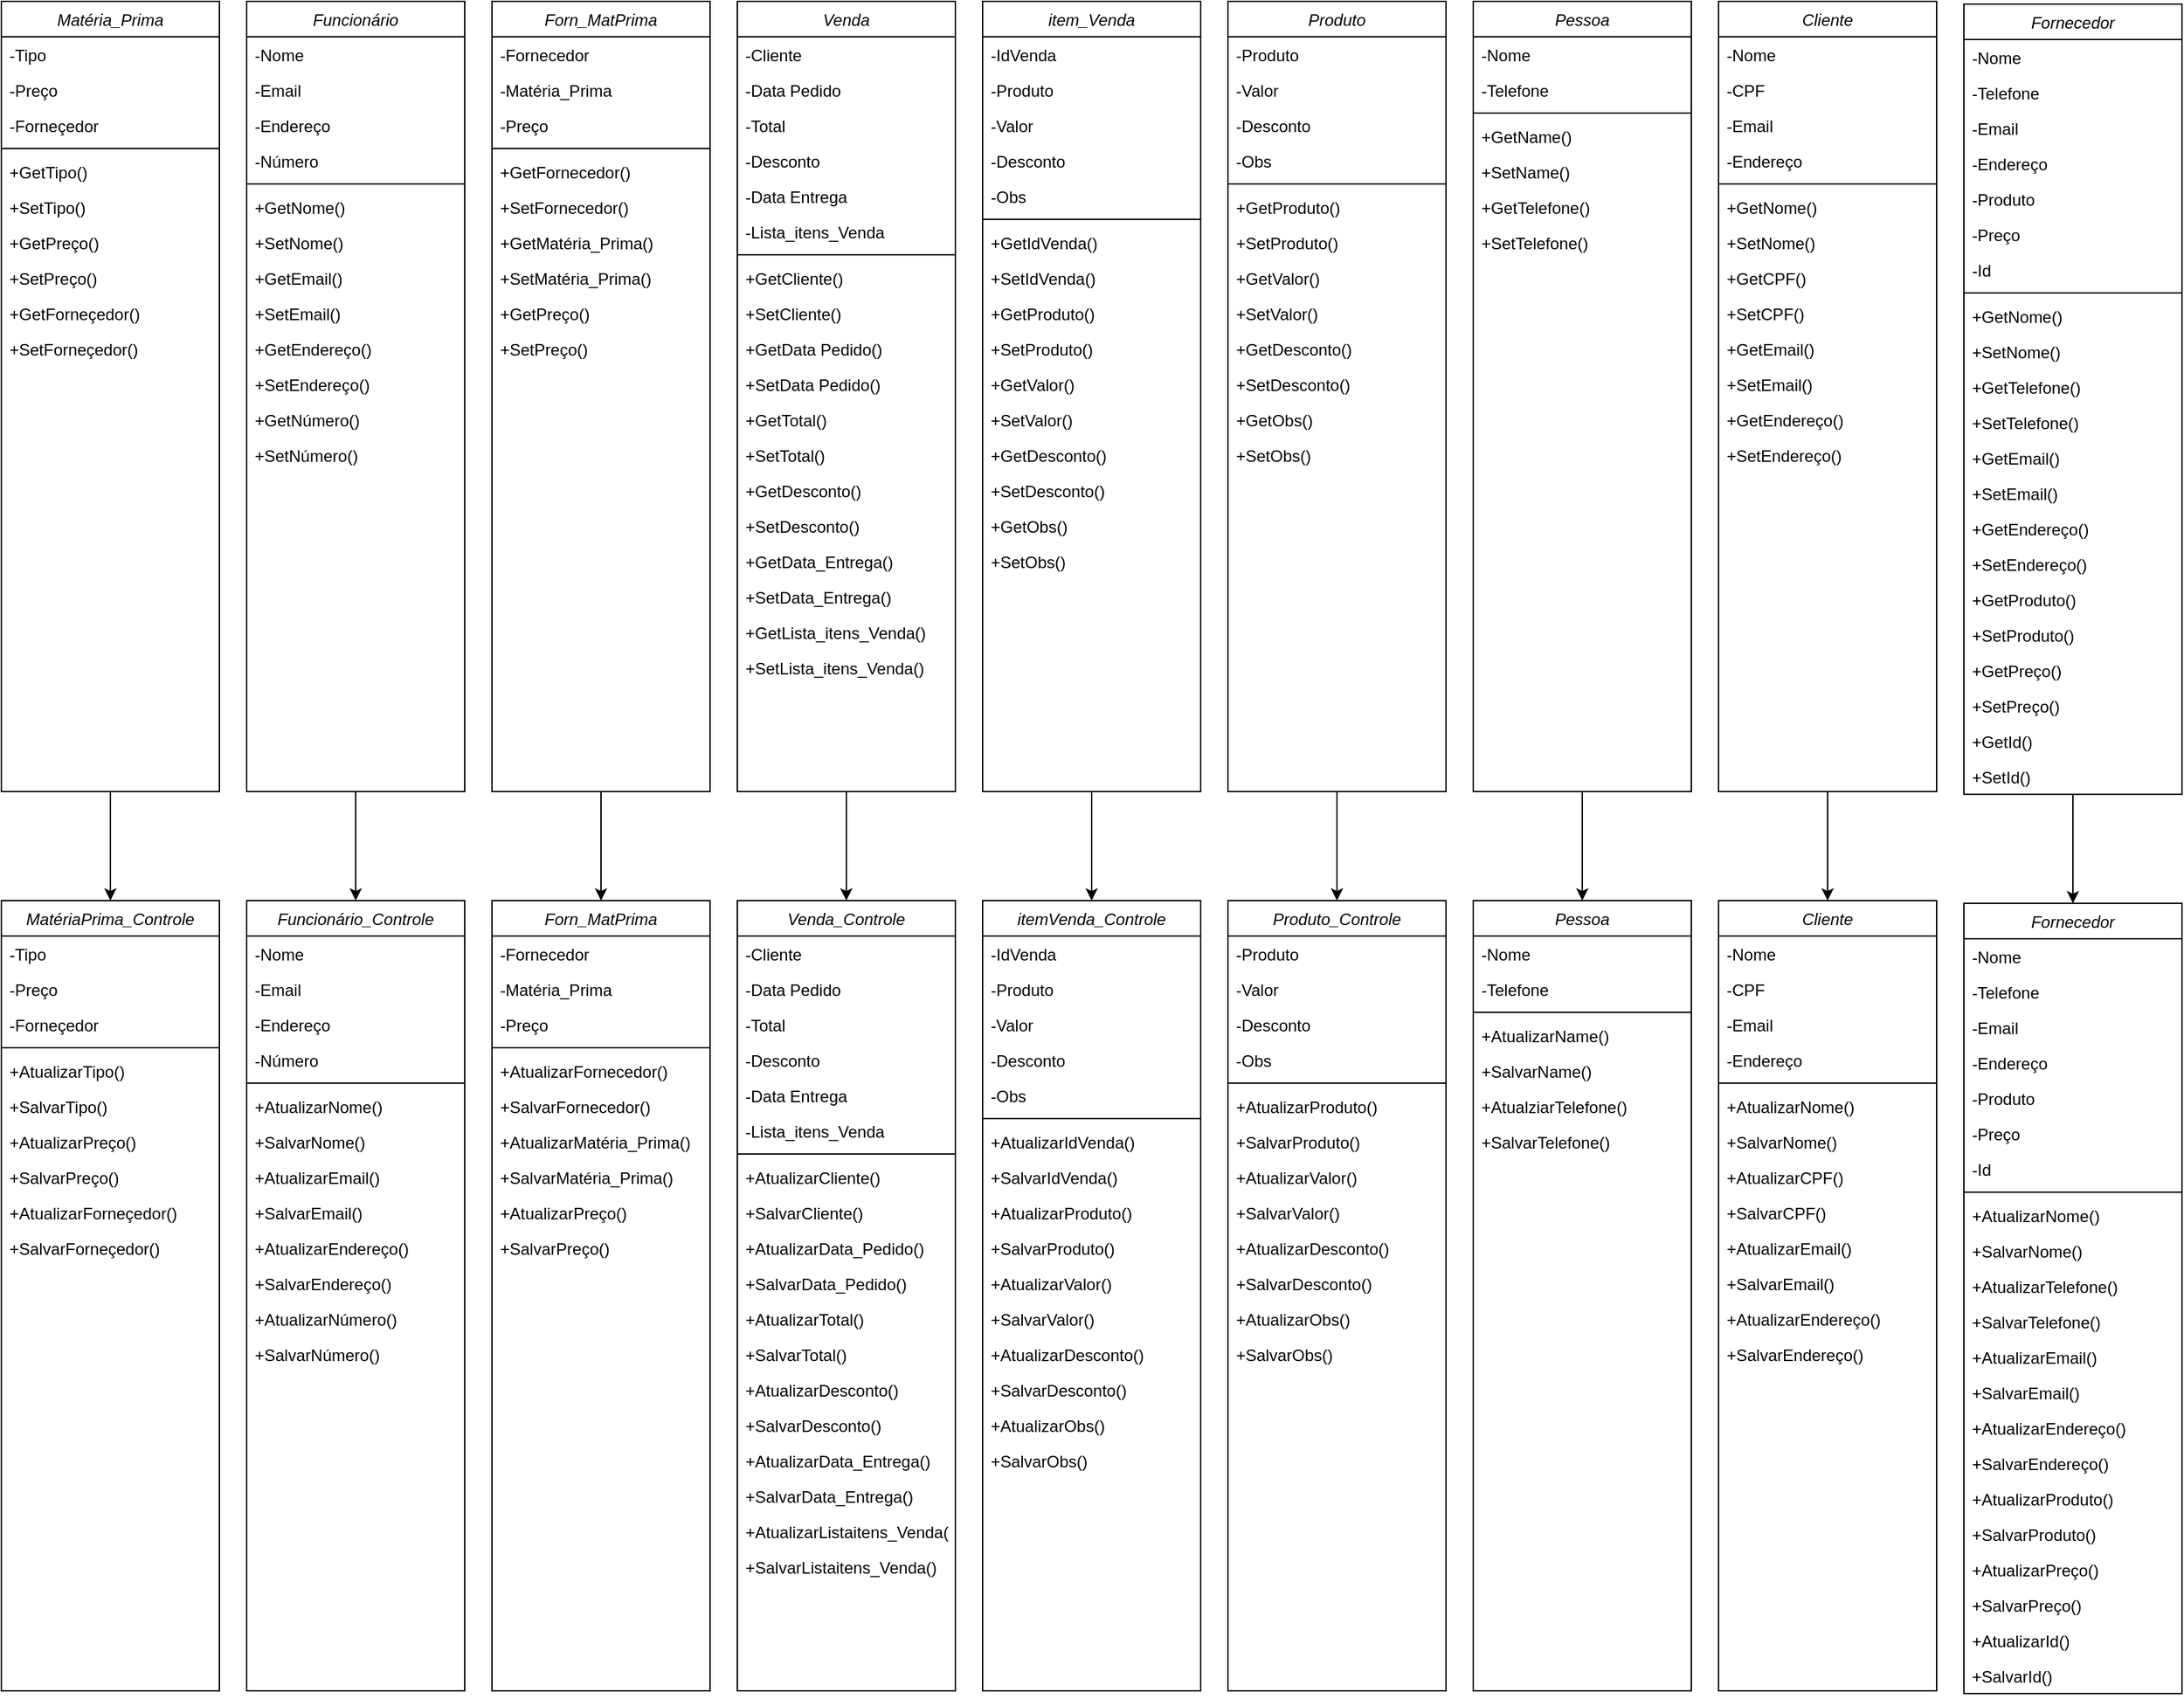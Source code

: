 <mxfile version="24.5.5" type="device">
  <diagram id="C5RBs43oDa-KdzZeNtuy" name="Page-1">
    <mxGraphModel dx="3590" dy="1303" grid="1" gridSize="10" guides="1" tooltips="1" connect="1" arrows="1" fold="1" page="0" pageScale="1" pageWidth="827" pageHeight="1169" math="0" shadow="0">
      <root>
        <mxCell id="WIyWlLk6GJQsqaUBKTNV-0" />
        <mxCell id="WIyWlLk6GJQsqaUBKTNV-1" parent="WIyWlLk6GJQsqaUBKTNV-0" />
        <mxCell id="yWw4AK6xth6N0wsEoTU8-271" value="" style="edgeStyle=orthogonalEdgeStyle;rounded=0;orthogonalLoop=1;jettySize=auto;html=1;" edge="1" parent="WIyWlLk6GJQsqaUBKTNV-1" source="zkfFHV4jXpPFQw0GAbJ--0" target="yWw4AK6xth6N0wsEoTU8-263">
          <mxGeometry relative="1" as="geometry" />
        </mxCell>
        <mxCell id="zkfFHV4jXpPFQw0GAbJ--0" value="Pessoa" style="swimlane;fontStyle=2;align=center;verticalAlign=top;childLayout=stackLayout;horizontal=1;startSize=26;horizontalStack=0;resizeParent=1;resizeLast=0;collapsible=1;marginBottom=0;rounded=0;shadow=0;strokeWidth=1;" parent="WIyWlLk6GJQsqaUBKTNV-1" vertex="1">
          <mxGeometry x="70" y="40" width="160" height="580" as="geometry">
            <mxRectangle x="230" y="140" width="160" height="26" as="alternateBounds" />
          </mxGeometry>
        </mxCell>
        <mxCell id="zkfFHV4jXpPFQw0GAbJ--1" value="-Nome" style="text;align=left;verticalAlign=top;spacingLeft=4;spacingRight=4;overflow=hidden;rotatable=0;points=[[0,0.5],[1,0.5]];portConstraint=eastwest;" parent="zkfFHV4jXpPFQw0GAbJ--0" vertex="1">
          <mxGeometry y="26" width="160" height="26" as="geometry" />
        </mxCell>
        <mxCell id="zkfFHV4jXpPFQw0GAbJ--2" value="-Telefone" style="text;align=left;verticalAlign=top;spacingLeft=4;spacingRight=4;overflow=hidden;rotatable=0;points=[[0,0.5],[1,0.5]];portConstraint=eastwest;rounded=0;shadow=0;html=0;" parent="zkfFHV4jXpPFQw0GAbJ--0" vertex="1">
          <mxGeometry y="52" width="160" height="26" as="geometry" />
        </mxCell>
        <mxCell id="zkfFHV4jXpPFQw0GAbJ--4" value="" style="line;html=1;strokeWidth=1;align=left;verticalAlign=middle;spacingTop=-1;spacingLeft=3;spacingRight=3;rotatable=0;labelPosition=right;points=[];portConstraint=eastwest;" parent="zkfFHV4jXpPFQw0GAbJ--0" vertex="1">
          <mxGeometry y="78" width="160" height="8" as="geometry" />
        </mxCell>
        <mxCell id="zkfFHV4jXpPFQw0GAbJ--5" value="+GetName()" style="text;align=left;verticalAlign=top;spacingLeft=4;spacingRight=4;overflow=hidden;rotatable=0;points=[[0,0.5],[1,0.5]];portConstraint=eastwest;" parent="zkfFHV4jXpPFQw0GAbJ--0" vertex="1">
          <mxGeometry y="86" width="160" height="26" as="geometry" />
        </mxCell>
        <mxCell id="OCTTcv87VznaUvD1SSYy-0" value="+SetName()" style="text;align=left;verticalAlign=top;spacingLeft=4;spacingRight=4;overflow=hidden;rotatable=0;points=[[0,0.5],[1,0.5]];portConstraint=eastwest;" parent="zkfFHV4jXpPFQw0GAbJ--0" vertex="1">
          <mxGeometry y="112" width="160" height="26" as="geometry" />
        </mxCell>
        <mxCell id="OCTTcv87VznaUvD1SSYy-1" value="+GetTelefone()" style="text;align=left;verticalAlign=top;spacingLeft=4;spacingRight=4;overflow=hidden;rotatable=0;points=[[0,0.5],[1,0.5]];portConstraint=eastwest;" parent="zkfFHV4jXpPFQw0GAbJ--0" vertex="1">
          <mxGeometry y="138" width="160" height="26" as="geometry" />
        </mxCell>
        <mxCell id="OCTTcv87VznaUvD1SSYy-2" value="+SetTelefone()" style="text;align=left;verticalAlign=top;spacingLeft=4;spacingRight=4;overflow=hidden;rotatable=0;points=[[0,0.5],[1,0.5]];portConstraint=eastwest;" parent="zkfFHV4jXpPFQw0GAbJ--0" vertex="1">
          <mxGeometry y="164" width="160" height="26" as="geometry" />
        </mxCell>
        <mxCell id="yWw4AK6xth6N0wsEoTU8-286" value="" style="edgeStyle=orthogonalEdgeStyle;rounded=0;orthogonalLoop=1;jettySize=auto;html=1;" edge="1" parent="WIyWlLk6GJQsqaUBKTNV-1" source="OCTTcv87VznaUvD1SSYy-5" target="yWw4AK6xth6N0wsEoTU8-272">
          <mxGeometry relative="1" as="geometry" />
        </mxCell>
        <mxCell id="OCTTcv87VznaUvD1SSYy-5" value="Cliente" style="swimlane;fontStyle=2;align=center;verticalAlign=top;childLayout=stackLayout;horizontal=1;startSize=26;horizontalStack=0;resizeParent=1;resizeLast=0;collapsible=1;marginBottom=0;rounded=0;shadow=0;strokeWidth=1;" parent="WIyWlLk6GJQsqaUBKTNV-1" vertex="1">
          <mxGeometry x="250" y="40" width="160" height="580" as="geometry">
            <mxRectangle x="230" y="140" width="160" height="26" as="alternateBounds" />
          </mxGeometry>
        </mxCell>
        <mxCell id="OCTTcv87VznaUvD1SSYy-9" value="-Nome" style="text;align=left;verticalAlign=top;spacingLeft=4;spacingRight=4;overflow=hidden;rotatable=0;points=[[0,0.5],[1,0.5]];portConstraint=eastwest;" parent="OCTTcv87VznaUvD1SSYy-5" vertex="1">
          <mxGeometry y="26" width="160" height="26" as="geometry" />
        </mxCell>
        <mxCell id="OCTTcv87VznaUvD1SSYy-6" value="-CPF" style="text;align=left;verticalAlign=top;spacingLeft=4;spacingRight=4;overflow=hidden;rotatable=0;points=[[0,0.5],[1,0.5]];portConstraint=eastwest;" parent="OCTTcv87VznaUvD1SSYy-5" vertex="1">
          <mxGeometry y="52" width="160" height="26" as="geometry" />
        </mxCell>
        <mxCell id="OCTTcv87VznaUvD1SSYy-10" value="-Email" style="text;align=left;verticalAlign=top;spacingLeft=4;spacingRight=4;overflow=hidden;rotatable=0;points=[[0,0.5],[1,0.5]];portConstraint=eastwest;" parent="OCTTcv87VznaUvD1SSYy-5" vertex="1">
          <mxGeometry y="78" width="160" height="26" as="geometry" />
        </mxCell>
        <mxCell id="yWw4AK6xth6N0wsEoTU8-84" value="-Endereço" style="text;align=left;verticalAlign=top;spacingLeft=4;spacingRight=4;overflow=hidden;rotatable=0;points=[[0,0.5],[1,0.5]];portConstraint=eastwest;" vertex="1" parent="OCTTcv87VznaUvD1SSYy-5">
          <mxGeometry y="104" width="160" height="26" as="geometry" />
        </mxCell>
        <mxCell id="OCTTcv87VznaUvD1SSYy-8" value="" style="line;html=1;strokeWidth=1;align=left;verticalAlign=middle;spacingTop=-1;spacingLeft=3;spacingRight=3;rotatable=0;labelPosition=right;points=[];portConstraint=eastwest;" parent="OCTTcv87VznaUvD1SSYy-5" vertex="1">
          <mxGeometry y="130" width="160" height="8" as="geometry" />
        </mxCell>
        <mxCell id="yWw4AK6xth6N0wsEoTU8-85" value="+GetNome()" style="text;align=left;verticalAlign=top;spacingLeft=4;spacingRight=4;overflow=hidden;rotatable=0;points=[[0,0.5],[1,0.5]];portConstraint=eastwest;" vertex="1" parent="OCTTcv87VznaUvD1SSYy-5">
          <mxGeometry y="138" width="160" height="26" as="geometry" />
        </mxCell>
        <mxCell id="yWw4AK6xth6N0wsEoTU8-86" value="+SetNome()" style="text;align=left;verticalAlign=top;spacingLeft=4;spacingRight=4;overflow=hidden;rotatable=0;points=[[0,0.5],[1,0.5]];portConstraint=eastwest;" vertex="1" parent="OCTTcv87VznaUvD1SSYy-5">
          <mxGeometry y="164" width="160" height="26" as="geometry" />
        </mxCell>
        <mxCell id="yWw4AK6xth6N0wsEoTU8-87" value="+GetCPF()" style="text;align=left;verticalAlign=top;spacingLeft=4;spacingRight=4;overflow=hidden;rotatable=0;points=[[0,0.5],[1,0.5]];portConstraint=eastwest;" vertex="1" parent="OCTTcv87VznaUvD1SSYy-5">
          <mxGeometry y="190" width="160" height="26" as="geometry" />
        </mxCell>
        <mxCell id="yWw4AK6xth6N0wsEoTU8-88" value="+SetCPF()" style="text;align=left;verticalAlign=top;spacingLeft=4;spacingRight=4;overflow=hidden;rotatable=0;points=[[0,0.5],[1,0.5]];portConstraint=eastwest;" vertex="1" parent="OCTTcv87VznaUvD1SSYy-5">
          <mxGeometry y="216" width="160" height="26" as="geometry" />
        </mxCell>
        <mxCell id="yWw4AK6xth6N0wsEoTU8-89" value="+GetEmail()" style="text;align=left;verticalAlign=top;spacingLeft=4;spacingRight=4;overflow=hidden;rotatable=0;points=[[0,0.5],[1,0.5]];portConstraint=eastwest;" vertex="1" parent="OCTTcv87VznaUvD1SSYy-5">
          <mxGeometry y="242" width="160" height="26" as="geometry" />
        </mxCell>
        <mxCell id="yWw4AK6xth6N0wsEoTU8-90" value="+SetEmail()" style="text;align=left;verticalAlign=top;spacingLeft=4;spacingRight=4;overflow=hidden;rotatable=0;points=[[0,0.5],[1,0.5]];portConstraint=eastwest;" vertex="1" parent="OCTTcv87VznaUvD1SSYy-5">
          <mxGeometry y="268" width="160" height="26" as="geometry" />
        </mxCell>
        <mxCell id="yWw4AK6xth6N0wsEoTU8-91" value="+GetEndereço()" style="text;align=left;verticalAlign=top;spacingLeft=4;spacingRight=4;overflow=hidden;rotatable=0;points=[[0,0.5],[1,0.5]];portConstraint=eastwest;" vertex="1" parent="OCTTcv87VznaUvD1SSYy-5">
          <mxGeometry y="294" width="160" height="26" as="geometry" />
        </mxCell>
        <mxCell id="yWw4AK6xth6N0wsEoTU8-92" value="+SetEndereço()" style="text;align=left;verticalAlign=top;spacingLeft=4;spacingRight=4;overflow=hidden;rotatable=0;points=[[0,0.5],[1,0.5]];portConstraint=eastwest;" vertex="1" parent="OCTTcv87VznaUvD1SSYy-5">
          <mxGeometry y="320" width="160" height="26" as="geometry" />
        </mxCell>
        <mxCell id="yWw4AK6xth6N0wsEoTU8-310" value="" style="edgeStyle=orthogonalEdgeStyle;rounded=0;orthogonalLoop=1;jettySize=auto;html=1;" edge="1" parent="WIyWlLk6GJQsqaUBKTNV-1" source="OCTTcv87VznaUvD1SSYy-13" target="yWw4AK6xth6N0wsEoTU8-287">
          <mxGeometry relative="1" as="geometry" />
        </mxCell>
        <mxCell id="OCTTcv87VznaUvD1SSYy-13" value="Fornecedor" style="swimlane;fontStyle=2;align=center;verticalAlign=top;childLayout=stackLayout;horizontal=1;startSize=26;horizontalStack=0;resizeParent=1;resizeLast=0;collapsible=1;marginBottom=0;rounded=0;shadow=0;strokeWidth=1;" parent="WIyWlLk6GJQsqaUBKTNV-1" vertex="1">
          <mxGeometry x="430" y="42" width="160" height="580" as="geometry">
            <mxRectangle x="230" y="140" width="160" height="26" as="alternateBounds" />
          </mxGeometry>
        </mxCell>
        <mxCell id="OCTTcv87VznaUvD1SSYy-14" value="-Nome" style="text;align=left;verticalAlign=top;spacingLeft=4;spacingRight=4;overflow=hidden;rotatable=0;points=[[0,0.5],[1,0.5]];portConstraint=eastwest;" parent="OCTTcv87VznaUvD1SSYy-13" vertex="1">
          <mxGeometry y="26" width="160" height="26" as="geometry" />
        </mxCell>
        <mxCell id="OCTTcv87VznaUvD1SSYy-15" value="-Telefone" style="text;align=left;verticalAlign=top;spacingLeft=4;spacingRight=4;overflow=hidden;rotatable=0;points=[[0,0.5],[1,0.5]];portConstraint=eastwest;rounded=0;shadow=0;html=0;" parent="OCTTcv87VznaUvD1SSYy-13" vertex="1">
          <mxGeometry y="52" width="160" height="26" as="geometry" />
        </mxCell>
        <mxCell id="OCTTcv87VznaUvD1SSYy-17" value="-Email" style="text;align=left;verticalAlign=top;spacingLeft=4;spacingRight=4;overflow=hidden;rotatable=0;points=[[0,0.5],[1,0.5]];portConstraint=eastwest;" parent="OCTTcv87VznaUvD1SSYy-13" vertex="1">
          <mxGeometry y="78" width="160" height="26" as="geometry" />
        </mxCell>
        <mxCell id="OCTTcv87VznaUvD1SSYy-18" value="-Endereço" style="text;align=left;verticalAlign=top;spacingLeft=4;spacingRight=4;overflow=hidden;rotatable=0;points=[[0,0.5],[1,0.5]];portConstraint=eastwest;" parent="OCTTcv87VznaUvD1SSYy-13" vertex="1">
          <mxGeometry y="104" width="160" height="26" as="geometry" />
        </mxCell>
        <mxCell id="OCTTcv87VznaUvD1SSYy-19" value="-Produto" style="text;align=left;verticalAlign=top;spacingLeft=4;spacingRight=4;overflow=hidden;rotatable=0;points=[[0,0.5],[1,0.5]];portConstraint=eastwest;" parent="OCTTcv87VznaUvD1SSYy-13" vertex="1">
          <mxGeometry y="130" width="160" height="26" as="geometry" />
        </mxCell>
        <mxCell id="yWw4AK6xth6N0wsEoTU8-103" value="-Preço" style="text;align=left;verticalAlign=top;spacingLeft=4;spacingRight=4;overflow=hidden;rotatable=0;points=[[0,0.5],[1,0.5]];portConstraint=eastwest;" vertex="1" parent="OCTTcv87VznaUvD1SSYy-13">
          <mxGeometry y="156" width="160" height="26" as="geometry" />
        </mxCell>
        <mxCell id="yWw4AK6xth6N0wsEoTU8-106" value="-Id" style="text;align=left;verticalAlign=top;spacingLeft=4;spacingRight=4;overflow=hidden;rotatable=0;points=[[0,0.5],[1,0.5]];portConstraint=eastwest;" vertex="1" parent="OCTTcv87VznaUvD1SSYy-13">
          <mxGeometry y="182" width="160" height="26" as="geometry" />
        </mxCell>
        <mxCell id="OCTTcv87VznaUvD1SSYy-16" value="" style="line;html=1;strokeWidth=1;align=left;verticalAlign=middle;spacingTop=-1;spacingLeft=3;spacingRight=3;rotatable=0;labelPosition=right;points=[];portConstraint=eastwest;" parent="OCTTcv87VznaUvD1SSYy-13" vertex="1">
          <mxGeometry y="208" width="160" height="8" as="geometry" />
        </mxCell>
        <mxCell id="yWw4AK6xth6N0wsEoTU8-93" value="+GetNome()" style="text;align=left;verticalAlign=top;spacingLeft=4;spacingRight=4;overflow=hidden;rotatable=0;points=[[0,0.5],[1,0.5]];portConstraint=eastwest;" vertex="1" parent="OCTTcv87VznaUvD1SSYy-13">
          <mxGeometry y="216" width="160" height="26" as="geometry" />
        </mxCell>
        <mxCell id="yWw4AK6xth6N0wsEoTU8-94" value="+SetNome()" style="text;align=left;verticalAlign=top;spacingLeft=4;spacingRight=4;overflow=hidden;rotatable=0;points=[[0,0.5],[1,0.5]];portConstraint=eastwest;" vertex="1" parent="OCTTcv87VznaUvD1SSYy-13">
          <mxGeometry y="242" width="160" height="26" as="geometry" />
        </mxCell>
        <mxCell id="yWw4AK6xth6N0wsEoTU8-95" value="+GetTelefone()" style="text;align=left;verticalAlign=top;spacingLeft=4;spacingRight=4;overflow=hidden;rotatable=0;points=[[0,0.5],[1,0.5]];portConstraint=eastwest;rounded=0;shadow=0;html=0;" vertex="1" parent="OCTTcv87VznaUvD1SSYy-13">
          <mxGeometry y="268" width="160" height="26" as="geometry" />
        </mxCell>
        <mxCell id="yWw4AK6xth6N0wsEoTU8-96" value="+SetTelefone()" style="text;align=left;verticalAlign=top;spacingLeft=4;spacingRight=4;overflow=hidden;rotatable=0;points=[[0,0.5],[1,0.5]];portConstraint=eastwest;rounded=0;shadow=0;html=0;" vertex="1" parent="OCTTcv87VznaUvD1SSYy-13">
          <mxGeometry y="294" width="160" height="26" as="geometry" />
        </mxCell>
        <mxCell id="yWw4AK6xth6N0wsEoTU8-97" value="+GetEmail()" style="text;align=left;verticalAlign=top;spacingLeft=4;spacingRight=4;overflow=hidden;rotatable=0;points=[[0,0.5],[1,0.5]];portConstraint=eastwest;" vertex="1" parent="OCTTcv87VznaUvD1SSYy-13">
          <mxGeometry y="320" width="160" height="26" as="geometry" />
        </mxCell>
        <mxCell id="yWw4AK6xth6N0wsEoTU8-98" value="+SetEmail()" style="text;align=left;verticalAlign=top;spacingLeft=4;spacingRight=4;overflow=hidden;rotatable=0;points=[[0,0.5],[1,0.5]];portConstraint=eastwest;" vertex="1" parent="OCTTcv87VznaUvD1SSYy-13">
          <mxGeometry y="346" width="160" height="26" as="geometry" />
        </mxCell>
        <mxCell id="yWw4AK6xth6N0wsEoTU8-99" value="+GetEndereço()" style="text;align=left;verticalAlign=top;spacingLeft=4;spacingRight=4;overflow=hidden;rotatable=0;points=[[0,0.5],[1,0.5]];portConstraint=eastwest;" vertex="1" parent="OCTTcv87VznaUvD1SSYy-13">
          <mxGeometry y="372" width="160" height="26" as="geometry" />
        </mxCell>
        <mxCell id="yWw4AK6xth6N0wsEoTU8-100" value="+SetEndereço()" style="text;align=left;verticalAlign=top;spacingLeft=4;spacingRight=4;overflow=hidden;rotatable=0;points=[[0,0.5],[1,0.5]];portConstraint=eastwest;" vertex="1" parent="OCTTcv87VznaUvD1SSYy-13">
          <mxGeometry y="398" width="160" height="26" as="geometry" />
        </mxCell>
        <mxCell id="yWw4AK6xth6N0wsEoTU8-101" value="+GetProduto()" style="text;align=left;verticalAlign=top;spacingLeft=4;spacingRight=4;overflow=hidden;rotatable=0;points=[[0,0.5],[1,0.5]];portConstraint=eastwest;" vertex="1" parent="OCTTcv87VznaUvD1SSYy-13">
          <mxGeometry y="424" width="160" height="26" as="geometry" />
        </mxCell>
        <mxCell id="yWw4AK6xth6N0wsEoTU8-102" value="+SetProduto()" style="text;align=left;verticalAlign=top;spacingLeft=4;spacingRight=4;overflow=hidden;rotatable=0;points=[[0,0.5],[1,0.5]];portConstraint=eastwest;" vertex="1" parent="OCTTcv87VznaUvD1SSYy-13">
          <mxGeometry y="450" width="160" height="26" as="geometry" />
        </mxCell>
        <mxCell id="yWw4AK6xth6N0wsEoTU8-104" value="+GetPreço()" style="text;align=left;verticalAlign=top;spacingLeft=4;spacingRight=4;overflow=hidden;rotatable=0;points=[[0,0.5],[1,0.5]];portConstraint=eastwest;" vertex="1" parent="OCTTcv87VznaUvD1SSYy-13">
          <mxGeometry y="476" width="160" height="26" as="geometry" />
        </mxCell>
        <mxCell id="yWw4AK6xth6N0wsEoTU8-105" value="+SetPreço()" style="text;align=left;verticalAlign=top;spacingLeft=4;spacingRight=4;overflow=hidden;rotatable=0;points=[[0,0.5],[1,0.5]];portConstraint=eastwest;" vertex="1" parent="OCTTcv87VznaUvD1SSYy-13">
          <mxGeometry y="502" width="160" height="26" as="geometry" />
        </mxCell>
        <mxCell id="yWw4AK6xth6N0wsEoTU8-107" value="+GetId()" style="text;align=left;verticalAlign=top;spacingLeft=4;spacingRight=4;overflow=hidden;rotatable=0;points=[[0,0.5],[1,0.5]];portConstraint=eastwest;" vertex="1" parent="OCTTcv87VznaUvD1SSYy-13">
          <mxGeometry y="528" width="160" height="26" as="geometry" />
        </mxCell>
        <mxCell id="yWw4AK6xth6N0wsEoTU8-108" value="+SetId()" style="text;align=left;verticalAlign=top;spacingLeft=4;spacingRight=4;overflow=hidden;rotatable=0;points=[[0,0.5],[1,0.5]];portConstraint=eastwest;" vertex="1" parent="OCTTcv87VznaUvD1SSYy-13">
          <mxGeometry y="554" width="160" height="26" as="geometry" />
        </mxCell>
        <mxCell id="yWw4AK6xth6N0wsEoTU8-262" style="edgeStyle=orthogonalEdgeStyle;rounded=0;orthogonalLoop=1;jettySize=auto;html=1;exitX=0.5;exitY=1;exitDx=0;exitDy=0;entryX=0.5;entryY=0;entryDx=0;entryDy=0;" edge="1" parent="WIyWlLk6GJQsqaUBKTNV-1" source="OCTTcv87VznaUvD1SSYy-80" target="yWw4AK6xth6N0wsEoTU8-245">
          <mxGeometry relative="1" as="geometry" />
        </mxCell>
        <mxCell id="OCTTcv87VznaUvD1SSYy-80" value="Produto" style="swimlane;fontStyle=2;align=center;verticalAlign=top;childLayout=stackLayout;horizontal=1;startSize=26;horizontalStack=0;resizeParent=1;resizeLast=0;collapsible=1;marginBottom=0;rounded=0;shadow=0;strokeWidth=1;" parent="WIyWlLk6GJQsqaUBKTNV-1" vertex="1">
          <mxGeometry x="-110" y="40" width="160" height="580" as="geometry">
            <mxRectangle x="230" y="140" width="160" height="26" as="alternateBounds" />
          </mxGeometry>
        </mxCell>
        <mxCell id="OCTTcv87VznaUvD1SSYy-81" value="-Produto" style="text;align=left;verticalAlign=top;spacingLeft=4;spacingRight=4;overflow=hidden;rotatable=0;points=[[0,0.5],[1,0.5]];portConstraint=eastwest;" parent="OCTTcv87VznaUvD1SSYy-80" vertex="1">
          <mxGeometry y="26" width="160" height="26" as="geometry" />
        </mxCell>
        <mxCell id="yWw4AK6xth6N0wsEoTU8-158" value="-Valor" style="text;align=left;verticalAlign=top;spacingLeft=4;spacingRight=4;overflow=hidden;rotatable=0;points=[[0,0.5],[1,0.5]];portConstraint=eastwest;" vertex="1" parent="OCTTcv87VznaUvD1SSYy-80">
          <mxGeometry y="52" width="160" height="26" as="geometry" />
        </mxCell>
        <mxCell id="yWw4AK6xth6N0wsEoTU8-159" value="-Desconto" style="text;align=left;verticalAlign=top;spacingLeft=4;spacingRight=4;overflow=hidden;rotatable=0;points=[[0,0.5],[1,0.5]];portConstraint=eastwest;" vertex="1" parent="OCTTcv87VznaUvD1SSYy-80">
          <mxGeometry y="78" width="160" height="26" as="geometry" />
        </mxCell>
        <mxCell id="yWw4AK6xth6N0wsEoTU8-160" value="-Obs" style="text;align=left;verticalAlign=top;spacingLeft=4;spacingRight=4;overflow=hidden;rotatable=0;points=[[0,0.5],[1,0.5]];portConstraint=eastwest;" vertex="1" parent="OCTTcv87VznaUvD1SSYy-80">
          <mxGeometry y="104" width="160" height="26" as="geometry" />
        </mxCell>
        <mxCell id="OCTTcv87VznaUvD1SSYy-83" value="" style="line;html=1;strokeWidth=1;align=left;verticalAlign=middle;spacingTop=-1;spacingLeft=3;spacingRight=3;rotatable=0;labelPosition=right;points=[];portConstraint=eastwest;" parent="OCTTcv87VznaUvD1SSYy-80" vertex="1">
          <mxGeometry y="130" width="160" height="8" as="geometry" />
        </mxCell>
        <mxCell id="yWw4AK6xth6N0wsEoTU8-109" value="+GetProduto()" style="text;align=left;verticalAlign=top;spacingLeft=4;spacingRight=4;overflow=hidden;rotatable=0;points=[[0,0.5],[1,0.5]];portConstraint=eastwest;" vertex="1" parent="OCTTcv87VznaUvD1SSYy-80">
          <mxGeometry y="138" width="160" height="26" as="geometry" />
        </mxCell>
        <mxCell id="yWw4AK6xth6N0wsEoTU8-110" value="+SetProduto()" style="text;align=left;verticalAlign=top;spacingLeft=4;spacingRight=4;overflow=hidden;rotatable=0;points=[[0,0.5],[1,0.5]];portConstraint=eastwest;" vertex="1" parent="OCTTcv87VznaUvD1SSYy-80">
          <mxGeometry y="164" width="160" height="26" as="geometry" />
        </mxCell>
        <mxCell id="yWw4AK6xth6N0wsEoTU8-161" value="+GetValor()" style="text;align=left;verticalAlign=top;spacingLeft=4;spacingRight=4;overflow=hidden;rotatable=0;points=[[0,0.5],[1,0.5]];portConstraint=eastwest;" vertex="1" parent="OCTTcv87VznaUvD1SSYy-80">
          <mxGeometry y="190" width="160" height="26" as="geometry" />
        </mxCell>
        <mxCell id="yWw4AK6xth6N0wsEoTU8-162" value="+SetValor()" style="text;align=left;verticalAlign=top;spacingLeft=4;spacingRight=4;overflow=hidden;rotatable=0;points=[[0,0.5],[1,0.5]];portConstraint=eastwest;" vertex="1" parent="OCTTcv87VznaUvD1SSYy-80">
          <mxGeometry y="216" width="160" height="26" as="geometry" />
        </mxCell>
        <mxCell id="yWw4AK6xth6N0wsEoTU8-163" value="+GetDesconto()" style="text;align=left;verticalAlign=top;spacingLeft=4;spacingRight=4;overflow=hidden;rotatable=0;points=[[0,0.5],[1,0.5]];portConstraint=eastwest;" vertex="1" parent="OCTTcv87VznaUvD1SSYy-80">
          <mxGeometry y="242" width="160" height="26" as="geometry" />
        </mxCell>
        <mxCell id="yWw4AK6xth6N0wsEoTU8-164" value="+SetDesconto()" style="text;align=left;verticalAlign=top;spacingLeft=4;spacingRight=4;overflow=hidden;rotatable=0;points=[[0,0.5],[1,0.5]];portConstraint=eastwest;" vertex="1" parent="OCTTcv87VznaUvD1SSYy-80">
          <mxGeometry y="268" width="160" height="26" as="geometry" />
        </mxCell>
        <mxCell id="yWw4AK6xth6N0wsEoTU8-165" value="+GetObs()" style="text;align=left;verticalAlign=top;spacingLeft=4;spacingRight=4;overflow=hidden;rotatable=0;points=[[0,0.5],[1,0.5]];portConstraint=eastwest;" vertex="1" parent="OCTTcv87VznaUvD1SSYy-80">
          <mxGeometry y="294" width="160" height="26" as="geometry" />
        </mxCell>
        <mxCell id="yWw4AK6xth6N0wsEoTU8-166" value="+SetObs()" style="text;align=left;verticalAlign=top;spacingLeft=4;spacingRight=4;overflow=hidden;rotatable=0;points=[[0,0.5],[1,0.5]];portConstraint=eastwest;" vertex="1" parent="OCTTcv87VznaUvD1SSYy-80">
          <mxGeometry y="320" width="160" height="26" as="geometry" />
        </mxCell>
        <mxCell id="yWw4AK6xth6N0wsEoTU8-244" value="" style="edgeStyle=orthogonalEdgeStyle;rounded=0;orthogonalLoop=1;jettySize=auto;html=1;" edge="1" parent="WIyWlLk6GJQsqaUBKTNV-1" source="yWw4AK6xth6N0wsEoTU8-23" target="yWw4AK6xth6N0wsEoTU8-227">
          <mxGeometry relative="1" as="geometry" />
        </mxCell>
        <mxCell id="yWw4AK6xth6N0wsEoTU8-23" value="item_Venda" style="swimlane;fontStyle=2;align=center;verticalAlign=top;childLayout=stackLayout;horizontal=1;startSize=26;horizontalStack=0;resizeParent=1;resizeLast=0;collapsible=1;marginBottom=0;rounded=0;shadow=0;strokeWidth=1;" vertex="1" parent="WIyWlLk6GJQsqaUBKTNV-1">
          <mxGeometry x="-290" y="40" width="160" height="580" as="geometry">
            <mxRectangle x="230" y="140" width="160" height="26" as="alternateBounds" />
          </mxGeometry>
        </mxCell>
        <mxCell id="yWw4AK6xth6N0wsEoTU8-25" value="-IdVenda" style="text;align=left;verticalAlign=top;spacingLeft=4;spacingRight=4;overflow=hidden;rotatable=0;points=[[0,0.5],[1,0.5]];portConstraint=eastwest;" vertex="1" parent="yWw4AK6xth6N0wsEoTU8-23">
          <mxGeometry y="26" width="160" height="26" as="geometry" />
        </mxCell>
        <mxCell id="yWw4AK6xth6N0wsEoTU8-24" value="-Produto" style="text;align=left;verticalAlign=top;spacingLeft=4;spacingRight=4;overflow=hidden;rotatable=0;points=[[0,0.5],[1,0.5]];portConstraint=eastwest;" vertex="1" parent="yWw4AK6xth6N0wsEoTU8-23">
          <mxGeometry y="52" width="160" height="26" as="geometry" />
        </mxCell>
        <mxCell id="yWw4AK6xth6N0wsEoTU8-26" value="-Valor" style="text;align=left;verticalAlign=top;spacingLeft=4;spacingRight=4;overflow=hidden;rotatable=0;points=[[0,0.5],[1,0.5]];portConstraint=eastwest;" vertex="1" parent="yWw4AK6xth6N0wsEoTU8-23">
          <mxGeometry y="78" width="160" height="26" as="geometry" />
        </mxCell>
        <mxCell id="yWw4AK6xth6N0wsEoTU8-146" value="-Desconto" style="text;align=left;verticalAlign=top;spacingLeft=4;spacingRight=4;overflow=hidden;rotatable=0;points=[[0,0.5],[1,0.5]];portConstraint=eastwest;" vertex="1" parent="yWw4AK6xth6N0wsEoTU8-23">
          <mxGeometry y="104" width="160" height="26" as="geometry" />
        </mxCell>
        <mxCell id="yWw4AK6xth6N0wsEoTU8-147" value="-Obs" style="text;align=left;verticalAlign=top;spacingLeft=4;spacingRight=4;overflow=hidden;rotatable=0;points=[[0,0.5],[1,0.5]];portConstraint=eastwest;" vertex="1" parent="yWw4AK6xth6N0wsEoTU8-23">
          <mxGeometry y="130" width="160" height="26" as="geometry" />
        </mxCell>
        <mxCell id="yWw4AK6xth6N0wsEoTU8-27" value="" style="line;html=1;strokeWidth=1;align=left;verticalAlign=middle;spacingTop=-1;spacingLeft=3;spacingRight=3;rotatable=0;labelPosition=right;points=[];portConstraint=eastwest;" vertex="1" parent="yWw4AK6xth6N0wsEoTU8-23">
          <mxGeometry y="156" width="160" height="8" as="geometry" />
        </mxCell>
        <mxCell id="yWw4AK6xth6N0wsEoTU8-148" value="+GetIdVenda()" style="text;align=left;verticalAlign=top;spacingLeft=4;spacingRight=4;overflow=hidden;rotatable=0;points=[[0,0.5],[1,0.5]];portConstraint=eastwest;" vertex="1" parent="yWw4AK6xth6N0wsEoTU8-23">
          <mxGeometry y="164" width="160" height="26" as="geometry" />
        </mxCell>
        <mxCell id="yWw4AK6xth6N0wsEoTU8-149" value="+SetIdVenda()" style="text;align=left;verticalAlign=top;spacingLeft=4;spacingRight=4;overflow=hidden;rotatable=0;points=[[0,0.5],[1,0.5]];portConstraint=eastwest;" vertex="1" parent="yWw4AK6xth6N0wsEoTU8-23">
          <mxGeometry y="190" width="160" height="26" as="geometry" />
        </mxCell>
        <mxCell id="yWw4AK6xth6N0wsEoTU8-150" value="+GetProduto()" style="text;align=left;verticalAlign=top;spacingLeft=4;spacingRight=4;overflow=hidden;rotatable=0;points=[[0,0.5],[1,0.5]];portConstraint=eastwest;" vertex="1" parent="yWw4AK6xth6N0wsEoTU8-23">
          <mxGeometry y="216" width="160" height="26" as="geometry" />
        </mxCell>
        <mxCell id="yWw4AK6xth6N0wsEoTU8-151" value="+SetProduto()" style="text;align=left;verticalAlign=top;spacingLeft=4;spacingRight=4;overflow=hidden;rotatable=0;points=[[0,0.5],[1,0.5]];portConstraint=eastwest;" vertex="1" parent="yWw4AK6xth6N0wsEoTU8-23">
          <mxGeometry y="242" width="160" height="26" as="geometry" />
        </mxCell>
        <mxCell id="yWw4AK6xth6N0wsEoTU8-152" value="+GetValor()" style="text;align=left;verticalAlign=top;spacingLeft=4;spacingRight=4;overflow=hidden;rotatable=0;points=[[0,0.5],[1,0.5]];portConstraint=eastwest;" vertex="1" parent="yWw4AK6xth6N0wsEoTU8-23">
          <mxGeometry y="268" width="160" height="26" as="geometry" />
        </mxCell>
        <mxCell id="yWw4AK6xth6N0wsEoTU8-153" value="+SetValor()" style="text;align=left;verticalAlign=top;spacingLeft=4;spacingRight=4;overflow=hidden;rotatable=0;points=[[0,0.5],[1,0.5]];portConstraint=eastwest;" vertex="1" parent="yWw4AK6xth6N0wsEoTU8-23">
          <mxGeometry y="294" width="160" height="26" as="geometry" />
        </mxCell>
        <mxCell id="yWw4AK6xth6N0wsEoTU8-154" value="+GetDesconto()" style="text;align=left;verticalAlign=top;spacingLeft=4;spacingRight=4;overflow=hidden;rotatable=0;points=[[0,0.5],[1,0.5]];portConstraint=eastwest;" vertex="1" parent="yWw4AK6xth6N0wsEoTU8-23">
          <mxGeometry y="320" width="160" height="26" as="geometry" />
        </mxCell>
        <mxCell id="yWw4AK6xth6N0wsEoTU8-155" value="+SetDesconto()" style="text;align=left;verticalAlign=top;spacingLeft=4;spacingRight=4;overflow=hidden;rotatable=0;points=[[0,0.5],[1,0.5]];portConstraint=eastwest;" vertex="1" parent="yWw4AK6xth6N0wsEoTU8-23">
          <mxGeometry y="346" width="160" height="26" as="geometry" />
        </mxCell>
        <mxCell id="yWw4AK6xth6N0wsEoTU8-156" value="+GetObs()" style="text;align=left;verticalAlign=top;spacingLeft=4;spacingRight=4;overflow=hidden;rotatable=0;points=[[0,0.5],[1,0.5]];portConstraint=eastwest;" vertex="1" parent="yWw4AK6xth6N0wsEoTU8-23">
          <mxGeometry y="372" width="160" height="26" as="geometry" />
        </mxCell>
        <mxCell id="yWw4AK6xth6N0wsEoTU8-157" value="+SetObs()" style="text;align=left;verticalAlign=top;spacingLeft=4;spacingRight=4;overflow=hidden;rotatable=0;points=[[0,0.5],[1,0.5]];portConstraint=eastwest;" vertex="1" parent="yWw4AK6xth6N0wsEoTU8-23">
          <mxGeometry y="398" width="160" height="26" as="geometry" />
        </mxCell>
        <mxCell id="yWw4AK6xth6N0wsEoTU8-226" value="" style="edgeStyle=orthogonalEdgeStyle;rounded=0;orthogonalLoop=1;jettySize=auto;html=1;" edge="1" parent="WIyWlLk6GJQsqaUBKTNV-1" source="yWw4AK6xth6N0wsEoTU8-35" target="yWw4AK6xth6N0wsEoTU8-206">
          <mxGeometry relative="1" as="geometry" />
        </mxCell>
        <mxCell id="yWw4AK6xth6N0wsEoTU8-35" value="Venda" style="swimlane;fontStyle=2;align=center;verticalAlign=top;childLayout=stackLayout;horizontal=1;startSize=26;horizontalStack=0;resizeParent=1;resizeLast=0;collapsible=1;marginBottom=0;rounded=0;shadow=0;strokeWidth=1;" vertex="1" parent="WIyWlLk6GJQsqaUBKTNV-1">
          <mxGeometry x="-470" y="40" width="160" height="580" as="geometry">
            <mxRectangle x="230" y="140" width="160" height="26" as="alternateBounds" />
          </mxGeometry>
        </mxCell>
        <mxCell id="yWw4AK6xth6N0wsEoTU8-36" value="-Cliente" style="text;align=left;verticalAlign=top;spacingLeft=4;spacingRight=4;overflow=hidden;rotatable=0;points=[[0,0.5],[1,0.5]];portConstraint=eastwest;" vertex="1" parent="yWw4AK6xth6N0wsEoTU8-35">
          <mxGeometry y="26" width="160" height="26" as="geometry" />
        </mxCell>
        <mxCell id="yWw4AK6xth6N0wsEoTU8-37" value="-Data Pedido" style="text;align=left;verticalAlign=top;spacingLeft=4;spacingRight=4;overflow=hidden;rotatable=0;points=[[0,0.5],[1,0.5]];portConstraint=eastwest;" vertex="1" parent="yWw4AK6xth6N0wsEoTU8-35">
          <mxGeometry y="52" width="160" height="26" as="geometry" />
        </mxCell>
        <mxCell id="yWw4AK6xth6N0wsEoTU8-38" value="-Total" style="text;align=left;verticalAlign=top;spacingLeft=4;spacingRight=4;overflow=hidden;rotatable=0;points=[[0,0.5],[1,0.5]];portConstraint=eastwest;" vertex="1" parent="yWw4AK6xth6N0wsEoTU8-35">
          <mxGeometry y="78" width="160" height="26" as="geometry" />
        </mxCell>
        <mxCell id="yWw4AK6xth6N0wsEoTU8-40" value="-Desconto" style="text;align=left;verticalAlign=top;spacingLeft=4;spacingRight=4;overflow=hidden;rotatable=0;points=[[0,0.5],[1,0.5]];portConstraint=eastwest;" vertex="1" parent="yWw4AK6xth6N0wsEoTU8-35">
          <mxGeometry y="104" width="160" height="26" as="geometry" />
        </mxCell>
        <mxCell id="yWw4AK6xth6N0wsEoTU8-42" value="-Data Entrega" style="text;align=left;verticalAlign=top;spacingLeft=4;spacingRight=4;overflow=hidden;rotatable=0;points=[[0,0.5],[1,0.5]];portConstraint=eastwest;" vertex="1" parent="yWw4AK6xth6N0wsEoTU8-35">
          <mxGeometry y="130" width="160" height="26" as="geometry" />
        </mxCell>
        <mxCell id="yWw4AK6xth6N0wsEoTU8-41" value="-Lista_itens_Venda" style="text;align=left;verticalAlign=top;spacingLeft=4;spacingRight=4;overflow=hidden;rotatable=0;points=[[0,0.5],[1,0.5]];portConstraint=eastwest;" vertex="1" parent="yWw4AK6xth6N0wsEoTU8-35">
          <mxGeometry y="156" width="160" height="26" as="geometry" />
        </mxCell>
        <mxCell id="yWw4AK6xth6N0wsEoTU8-39" value="" style="line;html=1;strokeWidth=1;align=left;verticalAlign=middle;spacingTop=-1;spacingLeft=3;spacingRight=3;rotatable=0;labelPosition=right;points=[];portConstraint=eastwest;" vertex="1" parent="yWw4AK6xth6N0wsEoTU8-35">
          <mxGeometry y="182" width="160" height="8" as="geometry" />
        </mxCell>
        <mxCell id="yWw4AK6xth6N0wsEoTU8-119" value="+GetCliente()" style="text;align=left;verticalAlign=top;spacingLeft=4;spacingRight=4;overflow=hidden;rotatable=0;points=[[0,0.5],[1,0.5]];portConstraint=eastwest;" vertex="1" parent="yWw4AK6xth6N0wsEoTU8-35">
          <mxGeometry y="190" width="160" height="26" as="geometry" />
        </mxCell>
        <mxCell id="yWw4AK6xth6N0wsEoTU8-120" value="+SetCliente()" style="text;align=left;verticalAlign=top;spacingLeft=4;spacingRight=4;overflow=hidden;rotatable=0;points=[[0,0.5],[1,0.5]];portConstraint=eastwest;" vertex="1" parent="yWw4AK6xth6N0wsEoTU8-35">
          <mxGeometry y="216" width="160" height="26" as="geometry" />
        </mxCell>
        <mxCell id="yWw4AK6xth6N0wsEoTU8-121" value="+GetData Pedido()" style="text;align=left;verticalAlign=top;spacingLeft=4;spacingRight=4;overflow=hidden;rotatable=0;points=[[0,0.5],[1,0.5]];portConstraint=eastwest;" vertex="1" parent="yWw4AK6xth6N0wsEoTU8-35">
          <mxGeometry y="242" width="160" height="26" as="geometry" />
        </mxCell>
        <mxCell id="yWw4AK6xth6N0wsEoTU8-122" value="+SetData Pedido()" style="text;align=left;verticalAlign=top;spacingLeft=4;spacingRight=4;overflow=hidden;rotatable=0;points=[[0,0.5],[1,0.5]];portConstraint=eastwest;" vertex="1" parent="yWw4AK6xth6N0wsEoTU8-35">
          <mxGeometry y="268" width="160" height="26" as="geometry" />
        </mxCell>
        <mxCell id="yWw4AK6xth6N0wsEoTU8-123" value="+GetTotal()" style="text;align=left;verticalAlign=top;spacingLeft=4;spacingRight=4;overflow=hidden;rotatable=0;points=[[0,0.5],[1,0.5]];portConstraint=eastwest;" vertex="1" parent="yWw4AK6xth6N0wsEoTU8-35">
          <mxGeometry y="294" width="160" height="26" as="geometry" />
        </mxCell>
        <mxCell id="yWw4AK6xth6N0wsEoTU8-124" value="+SetTotal()" style="text;align=left;verticalAlign=top;spacingLeft=4;spacingRight=4;overflow=hidden;rotatable=0;points=[[0,0.5],[1,0.5]];portConstraint=eastwest;" vertex="1" parent="yWw4AK6xth6N0wsEoTU8-35">
          <mxGeometry y="320" width="160" height="26" as="geometry" />
        </mxCell>
        <mxCell id="yWw4AK6xth6N0wsEoTU8-125" value="+GetDesconto()" style="text;align=left;verticalAlign=top;spacingLeft=4;spacingRight=4;overflow=hidden;rotatable=0;points=[[0,0.5],[1,0.5]];portConstraint=eastwest;" vertex="1" parent="yWw4AK6xth6N0wsEoTU8-35">
          <mxGeometry y="346" width="160" height="26" as="geometry" />
        </mxCell>
        <mxCell id="yWw4AK6xth6N0wsEoTU8-126" value="+SetDesconto()" style="text;align=left;verticalAlign=top;spacingLeft=4;spacingRight=4;overflow=hidden;rotatable=0;points=[[0,0.5],[1,0.5]];portConstraint=eastwest;" vertex="1" parent="yWw4AK6xth6N0wsEoTU8-35">
          <mxGeometry y="372" width="160" height="26" as="geometry" />
        </mxCell>
        <mxCell id="yWw4AK6xth6N0wsEoTU8-127" value="+GetData_Entrega()" style="text;align=left;verticalAlign=top;spacingLeft=4;spacingRight=4;overflow=hidden;rotatable=0;points=[[0,0.5],[1,0.5]];portConstraint=eastwest;" vertex="1" parent="yWw4AK6xth6N0wsEoTU8-35">
          <mxGeometry y="398" width="160" height="26" as="geometry" />
        </mxCell>
        <mxCell id="yWw4AK6xth6N0wsEoTU8-128" value="+SetData_Entrega()" style="text;align=left;verticalAlign=top;spacingLeft=4;spacingRight=4;overflow=hidden;rotatable=0;points=[[0,0.5],[1,0.5]];portConstraint=eastwest;" vertex="1" parent="yWw4AK6xth6N0wsEoTU8-35">
          <mxGeometry y="424" width="160" height="26" as="geometry" />
        </mxCell>
        <mxCell id="yWw4AK6xth6N0wsEoTU8-129" value="+GetLista_itens_Venda()" style="text;align=left;verticalAlign=top;spacingLeft=4;spacingRight=4;overflow=hidden;rotatable=0;points=[[0,0.5],[1,0.5]];portConstraint=eastwest;" vertex="1" parent="yWw4AK6xth6N0wsEoTU8-35">
          <mxGeometry y="450" width="160" height="26" as="geometry" />
        </mxCell>
        <mxCell id="yWw4AK6xth6N0wsEoTU8-130" value="+SetLista_itens_Venda()" style="text;align=left;verticalAlign=top;spacingLeft=4;spacingRight=4;overflow=hidden;rotatable=0;points=[[0,0.5],[1,0.5]];portConstraint=eastwest;" vertex="1" parent="yWw4AK6xth6N0wsEoTU8-35">
          <mxGeometry y="476" width="160" height="26" as="geometry" />
        </mxCell>
        <mxCell id="yWw4AK6xth6N0wsEoTU8-205" value="" style="edgeStyle=orthogonalEdgeStyle;rounded=0;orthogonalLoop=1;jettySize=auto;html=1;" edge="1" parent="WIyWlLk6GJQsqaUBKTNV-1" source="yWw4AK6xth6N0wsEoTU8-47" target="yWw4AK6xth6N0wsEoTU8-194">
          <mxGeometry relative="1" as="geometry" />
        </mxCell>
        <mxCell id="yWw4AK6xth6N0wsEoTU8-47" value="Forn_MatPrima" style="swimlane;fontStyle=2;align=center;verticalAlign=top;childLayout=stackLayout;horizontal=1;startSize=26;horizontalStack=0;resizeParent=1;resizeLast=0;collapsible=1;marginBottom=0;rounded=0;shadow=0;strokeWidth=1;" vertex="1" parent="WIyWlLk6GJQsqaUBKTNV-1">
          <mxGeometry x="-650" y="40" width="160" height="580" as="geometry">
            <mxRectangle x="230" y="140" width="160" height="26" as="alternateBounds" />
          </mxGeometry>
        </mxCell>
        <mxCell id="yWw4AK6xth6N0wsEoTU8-48" value="-Fornecedor" style="text;align=left;verticalAlign=top;spacingLeft=4;spacingRight=4;overflow=hidden;rotatable=0;points=[[0,0.5],[1,0.5]];portConstraint=eastwest;" vertex="1" parent="yWw4AK6xth6N0wsEoTU8-47">
          <mxGeometry y="26" width="160" height="26" as="geometry" />
        </mxCell>
        <mxCell id="yWw4AK6xth6N0wsEoTU8-49" value="-Matéria_Prima" style="text;align=left;verticalAlign=top;spacingLeft=4;spacingRight=4;overflow=hidden;rotatable=0;points=[[0,0.5],[1,0.5]];portConstraint=eastwest;" vertex="1" parent="yWw4AK6xth6N0wsEoTU8-47">
          <mxGeometry y="52" width="160" height="26" as="geometry" />
        </mxCell>
        <mxCell id="yWw4AK6xth6N0wsEoTU8-50" value="-Preço" style="text;align=left;verticalAlign=top;spacingLeft=4;spacingRight=4;overflow=hidden;rotatable=0;points=[[0,0.5],[1,0.5]];portConstraint=eastwest;" vertex="1" parent="yWw4AK6xth6N0wsEoTU8-47">
          <mxGeometry y="78" width="160" height="26" as="geometry" />
        </mxCell>
        <mxCell id="yWw4AK6xth6N0wsEoTU8-51" value="" style="line;html=1;strokeWidth=1;align=left;verticalAlign=middle;spacingTop=-1;spacingLeft=3;spacingRight=3;rotatable=0;labelPosition=right;points=[];portConstraint=eastwest;" vertex="1" parent="yWw4AK6xth6N0wsEoTU8-47">
          <mxGeometry y="104" width="160" height="8" as="geometry" />
        </mxCell>
        <mxCell id="yWw4AK6xth6N0wsEoTU8-140" value="+GetFornecedor()" style="text;align=left;verticalAlign=top;spacingLeft=4;spacingRight=4;overflow=hidden;rotatable=0;points=[[0,0.5],[1,0.5]];portConstraint=eastwest;" vertex="1" parent="yWw4AK6xth6N0wsEoTU8-47">
          <mxGeometry y="112" width="160" height="26" as="geometry" />
        </mxCell>
        <mxCell id="yWw4AK6xth6N0wsEoTU8-141" value="+SetFornecedor()" style="text;align=left;verticalAlign=top;spacingLeft=4;spacingRight=4;overflow=hidden;rotatable=0;points=[[0,0.5],[1,0.5]];portConstraint=eastwest;" vertex="1" parent="yWw4AK6xth6N0wsEoTU8-47">
          <mxGeometry y="138" width="160" height="26" as="geometry" />
        </mxCell>
        <mxCell id="yWw4AK6xth6N0wsEoTU8-142" value="+GetMatéria_Prima()" style="text;align=left;verticalAlign=top;spacingLeft=4;spacingRight=4;overflow=hidden;rotatable=0;points=[[0,0.5],[1,0.5]];portConstraint=eastwest;" vertex="1" parent="yWw4AK6xth6N0wsEoTU8-47">
          <mxGeometry y="164" width="160" height="26" as="geometry" />
        </mxCell>
        <mxCell id="yWw4AK6xth6N0wsEoTU8-143" value="+SetMatéria_Prima()" style="text;align=left;verticalAlign=top;spacingLeft=4;spacingRight=4;overflow=hidden;rotatable=0;points=[[0,0.5],[1,0.5]];portConstraint=eastwest;" vertex="1" parent="yWw4AK6xth6N0wsEoTU8-47">
          <mxGeometry y="190" width="160" height="26" as="geometry" />
        </mxCell>
        <mxCell id="yWw4AK6xth6N0wsEoTU8-144" value="+GetPreço()" style="text;align=left;verticalAlign=top;spacingLeft=4;spacingRight=4;overflow=hidden;rotatable=0;points=[[0,0.5],[1,0.5]];portConstraint=eastwest;" vertex="1" parent="yWw4AK6xth6N0wsEoTU8-47">
          <mxGeometry y="216" width="160" height="26" as="geometry" />
        </mxCell>
        <mxCell id="yWw4AK6xth6N0wsEoTU8-145" value="+SetPreço()" style="text;align=left;verticalAlign=top;spacingLeft=4;spacingRight=4;overflow=hidden;rotatable=0;points=[[0,0.5],[1,0.5]];portConstraint=eastwest;" vertex="1" parent="yWw4AK6xth6N0wsEoTU8-47">
          <mxGeometry y="242" width="160" height="26" as="geometry" />
        </mxCell>
        <mxCell id="yWw4AK6xth6N0wsEoTU8-193" value="" style="edgeStyle=orthogonalEdgeStyle;rounded=0;orthogonalLoop=1;jettySize=auto;html=1;" edge="1" parent="WIyWlLk6GJQsqaUBKTNV-1" source="yWw4AK6xth6N0wsEoTU8-60" target="yWw4AK6xth6N0wsEoTU8-179">
          <mxGeometry relative="1" as="geometry" />
        </mxCell>
        <mxCell id="yWw4AK6xth6N0wsEoTU8-60" value="Funcionário" style="swimlane;fontStyle=2;align=center;verticalAlign=top;childLayout=stackLayout;horizontal=1;startSize=26;horizontalStack=0;resizeParent=1;resizeLast=0;collapsible=1;marginBottom=0;rounded=0;shadow=0;strokeWidth=1;" vertex="1" parent="WIyWlLk6GJQsqaUBKTNV-1">
          <mxGeometry x="-830" y="40" width="160" height="580" as="geometry">
            <mxRectangle x="230" y="140" width="160" height="26" as="alternateBounds" />
          </mxGeometry>
        </mxCell>
        <mxCell id="yWw4AK6xth6N0wsEoTU8-61" value="-Nome" style="text;align=left;verticalAlign=top;spacingLeft=4;spacingRight=4;overflow=hidden;rotatable=0;points=[[0,0.5],[1,0.5]];portConstraint=eastwest;" vertex="1" parent="yWw4AK6xth6N0wsEoTU8-60">
          <mxGeometry y="26" width="160" height="26" as="geometry" />
        </mxCell>
        <mxCell id="yWw4AK6xth6N0wsEoTU8-62" value="-Email" style="text;align=left;verticalAlign=top;spacingLeft=4;spacingRight=4;overflow=hidden;rotatable=0;points=[[0,0.5],[1,0.5]];portConstraint=eastwest;" vertex="1" parent="yWw4AK6xth6N0wsEoTU8-60">
          <mxGeometry y="52" width="160" height="26" as="geometry" />
        </mxCell>
        <mxCell id="yWw4AK6xth6N0wsEoTU8-63" value="-Endereço" style="text;align=left;verticalAlign=top;spacingLeft=4;spacingRight=4;overflow=hidden;rotatable=0;points=[[0,0.5],[1,0.5]];portConstraint=eastwest;" vertex="1" parent="yWw4AK6xth6N0wsEoTU8-60">
          <mxGeometry y="78" width="160" height="26" as="geometry" />
        </mxCell>
        <mxCell id="yWw4AK6xth6N0wsEoTU8-131" value="-Número" style="text;align=left;verticalAlign=top;spacingLeft=4;spacingRight=4;overflow=hidden;rotatable=0;points=[[0,0.5],[1,0.5]];portConstraint=eastwest;" vertex="1" parent="yWw4AK6xth6N0wsEoTU8-60">
          <mxGeometry y="104" width="160" height="26" as="geometry" />
        </mxCell>
        <mxCell id="yWw4AK6xth6N0wsEoTU8-64" value="" style="line;html=1;strokeWidth=1;align=left;verticalAlign=middle;spacingTop=-1;spacingLeft=3;spacingRight=3;rotatable=0;labelPosition=right;points=[];portConstraint=eastwest;" vertex="1" parent="yWw4AK6xth6N0wsEoTU8-60">
          <mxGeometry y="130" width="160" height="8" as="geometry" />
        </mxCell>
        <mxCell id="yWw4AK6xth6N0wsEoTU8-132" value="+GetNome()" style="text;align=left;verticalAlign=top;spacingLeft=4;spacingRight=4;overflow=hidden;rotatable=0;points=[[0,0.5],[1,0.5]];portConstraint=eastwest;" vertex="1" parent="yWw4AK6xth6N0wsEoTU8-60">
          <mxGeometry y="138" width="160" height="26" as="geometry" />
        </mxCell>
        <mxCell id="yWw4AK6xth6N0wsEoTU8-133" value="+SetNome()" style="text;align=left;verticalAlign=top;spacingLeft=4;spacingRight=4;overflow=hidden;rotatable=0;points=[[0,0.5],[1,0.5]];portConstraint=eastwest;" vertex="1" parent="yWw4AK6xth6N0wsEoTU8-60">
          <mxGeometry y="164" width="160" height="26" as="geometry" />
        </mxCell>
        <mxCell id="yWw4AK6xth6N0wsEoTU8-134" value="+GetEmail()" style="text;align=left;verticalAlign=top;spacingLeft=4;spacingRight=4;overflow=hidden;rotatable=0;points=[[0,0.5],[1,0.5]];portConstraint=eastwest;" vertex="1" parent="yWw4AK6xth6N0wsEoTU8-60">
          <mxGeometry y="190" width="160" height="26" as="geometry" />
        </mxCell>
        <mxCell id="yWw4AK6xth6N0wsEoTU8-135" value="+SetEmail()" style="text;align=left;verticalAlign=top;spacingLeft=4;spacingRight=4;overflow=hidden;rotatable=0;points=[[0,0.5],[1,0.5]];portConstraint=eastwest;" vertex="1" parent="yWw4AK6xth6N0wsEoTU8-60">
          <mxGeometry y="216" width="160" height="26" as="geometry" />
        </mxCell>
        <mxCell id="yWw4AK6xth6N0wsEoTU8-136" value="+GetEndereço()" style="text;align=left;verticalAlign=top;spacingLeft=4;spacingRight=4;overflow=hidden;rotatable=0;points=[[0,0.5],[1,0.5]];portConstraint=eastwest;" vertex="1" parent="yWw4AK6xth6N0wsEoTU8-60">
          <mxGeometry y="242" width="160" height="26" as="geometry" />
        </mxCell>
        <mxCell id="yWw4AK6xth6N0wsEoTU8-137" value="+SetEndereço()" style="text;align=left;verticalAlign=top;spacingLeft=4;spacingRight=4;overflow=hidden;rotatable=0;points=[[0,0.5],[1,0.5]];portConstraint=eastwest;" vertex="1" parent="yWw4AK6xth6N0wsEoTU8-60">
          <mxGeometry y="268" width="160" height="26" as="geometry" />
        </mxCell>
        <mxCell id="yWw4AK6xth6N0wsEoTU8-138" value="+GetNúmero()" style="text;align=left;verticalAlign=top;spacingLeft=4;spacingRight=4;overflow=hidden;rotatable=0;points=[[0,0.5],[1,0.5]];portConstraint=eastwest;" vertex="1" parent="yWw4AK6xth6N0wsEoTU8-60">
          <mxGeometry y="294" width="160" height="26" as="geometry" />
        </mxCell>
        <mxCell id="yWw4AK6xth6N0wsEoTU8-139" value="+SetNúmero()" style="text;align=left;verticalAlign=top;spacingLeft=4;spacingRight=4;overflow=hidden;rotatable=0;points=[[0,0.5],[1,0.5]];portConstraint=eastwest;" vertex="1" parent="yWw4AK6xth6N0wsEoTU8-60">
          <mxGeometry y="320" width="160" height="26" as="geometry" />
        </mxCell>
        <mxCell id="yWw4AK6xth6N0wsEoTU8-178" value="" style="edgeStyle=orthogonalEdgeStyle;rounded=0;orthogonalLoop=1;jettySize=auto;html=1;" edge="1" parent="WIyWlLk6GJQsqaUBKTNV-1" source="yWw4AK6xth6N0wsEoTU8-72" target="yWw4AK6xth6N0wsEoTU8-167">
          <mxGeometry relative="1" as="geometry" />
        </mxCell>
        <mxCell id="yWw4AK6xth6N0wsEoTU8-72" value="Matéria_Prima" style="swimlane;fontStyle=2;align=center;verticalAlign=top;childLayout=stackLayout;horizontal=1;startSize=26;horizontalStack=0;resizeParent=1;resizeLast=0;collapsible=1;marginBottom=0;rounded=0;shadow=0;strokeWidth=1;" vertex="1" parent="WIyWlLk6GJQsqaUBKTNV-1">
          <mxGeometry x="-1010" y="40" width="160" height="580" as="geometry">
            <mxRectangle x="230" y="140" width="160" height="26" as="alternateBounds" />
          </mxGeometry>
        </mxCell>
        <mxCell id="yWw4AK6xth6N0wsEoTU8-73" value="-Tipo" style="text;align=left;verticalAlign=top;spacingLeft=4;spacingRight=4;overflow=hidden;rotatable=0;points=[[0,0.5],[1,0.5]];portConstraint=eastwest;" vertex="1" parent="yWw4AK6xth6N0wsEoTU8-72">
          <mxGeometry y="26" width="160" height="26" as="geometry" />
        </mxCell>
        <mxCell id="yWw4AK6xth6N0wsEoTU8-74" value="-Preço" style="text;align=left;verticalAlign=top;spacingLeft=4;spacingRight=4;overflow=hidden;rotatable=0;points=[[0,0.5],[1,0.5]];portConstraint=eastwest;" vertex="1" parent="yWw4AK6xth6N0wsEoTU8-72">
          <mxGeometry y="52" width="160" height="26" as="geometry" />
        </mxCell>
        <mxCell id="yWw4AK6xth6N0wsEoTU8-75" value="-Forneçedor" style="text;align=left;verticalAlign=top;spacingLeft=4;spacingRight=4;overflow=hidden;rotatable=0;points=[[0,0.5],[1,0.5]];portConstraint=eastwest;" vertex="1" parent="yWw4AK6xth6N0wsEoTU8-72">
          <mxGeometry y="78" width="160" height="26" as="geometry" />
        </mxCell>
        <mxCell id="yWw4AK6xth6N0wsEoTU8-76" value="" style="line;html=1;strokeWidth=1;align=left;verticalAlign=middle;spacingTop=-1;spacingLeft=3;spacingRight=3;rotatable=0;labelPosition=right;points=[];portConstraint=eastwest;" vertex="1" parent="yWw4AK6xth6N0wsEoTU8-72">
          <mxGeometry y="104" width="160" height="8" as="geometry" />
        </mxCell>
        <mxCell id="yWw4AK6xth6N0wsEoTU8-113" value="+GetTipo()" style="text;align=left;verticalAlign=top;spacingLeft=4;spacingRight=4;overflow=hidden;rotatable=0;points=[[0,0.5],[1,0.5]];portConstraint=eastwest;" vertex="1" parent="yWw4AK6xth6N0wsEoTU8-72">
          <mxGeometry y="112" width="160" height="26" as="geometry" />
        </mxCell>
        <mxCell id="yWw4AK6xth6N0wsEoTU8-114" value="+SetTipo()" style="text;align=left;verticalAlign=top;spacingLeft=4;spacingRight=4;overflow=hidden;rotatable=0;points=[[0,0.5],[1,0.5]];portConstraint=eastwest;" vertex="1" parent="yWw4AK6xth6N0wsEoTU8-72">
          <mxGeometry y="138" width="160" height="26" as="geometry" />
        </mxCell>
        <mxCell id="yWw4AK6xth6N0wsEoTU8-115" value="+GetPreço()" style="text;align=left;verticalAlign=top;spacingLeft=4;spacingRight=4;overflow=hidden;rotatable=0;points=[[0,0.5],[1,0.5]];portConstraint=eastwest;" vertex="1" parent="yWw4AK6xth6N0wsEoTU8-72">
          <mxGeometry y="164" width="160" height="26" as="geometry" />
        </mxCell>
        <mxCell id="yWw4AK6xth6N0wsEoTU8-116" value="+SetPreço()" style="text;align=left;verticalAlign=top;spacingLeft=4;spacingRight=4;overflow=hidden;rotatable=0;points=[[0,0.5],[1,0.5]];portConstraint=eastwest;" vertex="1" parent="yWw4AK6xth6N0wsEoTU8-72">
          <mxGeometry y="190" width="160" height="26" as="geometry" />
        </mxCell>
        <mxCell id="yWw4AK6xth6N0wsEoTU8-117" value="+GetForneçedor()" style="text;align=left;verticalAlign=top;spacingLeft=4;spacingRight=4;overflow=hidden;rotatable=0;points=[[0,0.5],[1,0.5]];portConstraint=eastwest;" vertex="1" parent="yWw4AK6xth6N0wsEoTU8-72">
          <mxGeometry y="216" width="160" height="26" as="geometry" />
        </mxCell>
        <mxCell id="yWw4AK6xth6N0wsEoTU8-118" value="+SetForneçedor()" style="text;align=left;verticalAlign=top;spacingLeft=4;spacingRight=4;overflow=hidden;rotatable=0;points=[[0,0.5],[1,0.5]];portConstraint=eastwest;" vertex="1" parent="yWw4AK6xth6N0wsEoTU8-72">
          <mxGeometry y="242" width="160" height="26" as="geometry" />
        </mxCell>
        <mxCell id="yWw4AK6xth6N0wsEoTU8-167" value="MatériaPrima_Controle" style="swimlane;fontStyle=2;align=center;verticalAlign=top;childLayout=stackLayout;horizontal=1;startSize=26;horizontalStack=0;resizeParent=1;resizeLast=0;collapsible=1;marginBottom=0;rounded=0;shadow=0;strokeWidth=1;" vertex="1" parent="WIyWlLk6GJQsqaUBKTNV-1">
          <mxGeometry x="-1010" y="700" width="160" height="580" as="geometry">
            <mxRectangle x="230" y="140" width="160" height="26" as="alternateBounds" />
          </mxGeometry>
        </mxCell>
        <mxCell id="yWw4AK6xth6N0wsEoTU8-168" value="-Tipo" style="text;align=left;verticalAlign=top;spacingLeft=4;spacingRight=4;overflow=hidden;rotatable=0;points=[[0,0.5],[1,0.5]];portConstraint=eastwest;" vertex="1" parent="yWw4AK6xth6N0wsEoTU8-167">
          <mxGeometry y="26" width="160" height="26" as="geometry" />
        </mxCell>
        <mxCell id="yWw4AK6xth6N0wsEoTU8-169" value="-Preço" style="text;align=left;verticalAlign=top;spacingLeft=4;spacingRight=4;overflow=hidden;rotatable=0;points=[[0,0.5],[1,0.5]];portConstraint=eastwest;" vertex="1" parent="yWw4AK6xth6N0wsEoTU8-167">
          <mxGeometry y="52" width="160" height="26" as="geometry" />
        </mxCell>
        <mxCell id="yWw4AK6xth6N0wsEoTU8-170" value="-Forneçedor" style="text;align=left;verticalAlign=top;spacingLeft=4;spacingRight=4;overflow=hidden;rotatable=0;points=[[0,0.5],[1,0.5]];portConstraint=eastwest;" vertex="1" parent="yWw4AK6xth6N0wsEoTU8-167">
          <mxGeometry y="78" width="160" height="26" as="geometry" />
        </mxCell>
        <mxCell id="yWw4AK6xth6N0wsEoTU8-171" value="" style="line;html=1;strokeWidth=1;align=left;verticalAlign=middle;spacingTop=-1;spacingLeft=3;spacingRight=3;rotatable=0;labelPosition=right;points=[];portConstraint=eastwest;" vertex="1" parent="yWw4AK6xth6N0wsEoTU8-167">
          <mxGeometry y="104" width="160" height="8" as="geometry" />
        </mxCell>
        <mxCell id="yWw4AK6xth6N0wsEoTU8-172" value="+AtualizarTipo()" style="text;align=left;verticalAlign=top;spacingLeft=4;spacingRight=4;overflow=hidden;rotatable=0;points=[[0,0.5],[1,0.5]];portConstraint=eastwest;" vertex="1" parent="yWw4AK6xth6N0wsEoTU8-167">
          <mxGeometry y="112" width="160" height="26" as="geometry" />
        </mxCell>
        <mxCell id="yWw4AK6xth6N0wsEoTU8-173" value="+SalvarTipo()" style="text;align=left;verticalAlign=top;spacingLeft=4;spacingRight=4;overflow=hidden;rotatable=0;points=[[0,0.5],[1,0.5]];portConstraint=eastwest;" vertex="1" parent="yWw4AK6xth6N0wsEoTU8-167">
          <mxGeometry y="138" width="160" height="26" as="geometry" />
        </mxCell>
        <mxCell id="yWw4AK6xth6N0wsEoTU8-174" value="+AtualizarPreço()" style="text;align=left;verticalAlign=top;spacingLeft=4;spacingRight=4;overflow=hidden;rotatable=0;points=[[0,0.5],[1,0.5]];portConstraint=eastwest;" vertex="1" parent="yWw4AK6xth6N0wsEoTU8-167">
          <mxGeometry y="164" width="160" height="26" as="geometry" />
        </mxCell>
        <mxCell id="yWw4AK6xth6N0wsEoTU8-175" value="+SalvarPreço()" style="text;align=left;verticalAlign=top;spacingLeft=4;spacingRight=4;overflow=hidden;rotatable=0;points=[[0,0.5],[1,0.5]];portConstraint=eastwest;" vertex="1" parent="yWw4AK6xth6N0wsEoTU8-167">
          <mxGeometry y="190" width="160" height="26" as="geometry" />
        </mxCell>
        <mxCell id="yWw4AK6xth6N0wsEoTU8-176" value="+AtualizarForneçedor()" style="text;align=left;verticalAlign=top;spacingLeft=4;spacingRight=4;overflow=hidden;rotatable=0;points=[[0,0.5],[1,0.5]];portConstraint=eastwest;" vertex="1" parent="yWw4AK6xth6N0wsEoTU8-167">
          <mxGeometry y="216" width="160" height="26" as="geometry" />
        </mxCell>
        <mxCell id="yWw4AK6xth6N0wsEoTU8-177" value="+SalvarForneçedor()" style="text;align=left;verticalAlign=top;spacingLeft=4;spacingRight=4;overflow=hidden;rotatable=0;points=[[0,0.5],[1,0.5]];portConstraint=eastwest;" vertex="1" parent="yWw4AK6xth6N0wsEoTU8-167">
          <mxGeometry y="242" width="160" height="26" as="geometry" />
        </mxCell>
        <mxCell id="yWw4AK6xth6N0wsEoTU8-179" value="Funcionário_Controle" style="swimlane;fontStyle=2;align=center;verticalAlign=top;childLayout=stackLayout;horizontal=1;startSize=26;horizontalStack=0;resizeParent=1;resizeLast=0;collapsible=1;marginBottom=0;rounded=0;shadow=0;strokeWidth=1;" vertex="1" parent="WIyWlLk6GJQsqaUBKTNV-1">
          <mxGeometry x="-830" y="700" width="160" height="580" as="geometry">
            <mxRectangle x="230" y="140" width="160" height="26" as="alternateBounds" />
          </mxGeometry>
        </mxCell>
        <mxCell id="yWw4AK6xth6N0wsEoTU8-180" value="-Nome" style="text;align=left;verticalAlign=top;spacingLeft=4;spacingRight=4;overflow=hidden;rotatable=0;points=[[0,0.5],[1,0.5]];portConstraint=eastwest;" vertex="1" parent="yWw4AK6xth6N0wsEoTU8-179">
          <mxGeometry y="26" width="160" height="26" as="geometry" />
        </mxCell>
        <mxCell id="yWw4AK6xth6N0wsEoTU8-181" value="-Email" style="text;align=left;verticalAlign=top;spacingLeft=4;spacingRight=4;overflow=hidden;rotatable=0;points=[[0,0.5],[1,0.5]];portConstraint=eastwest;" vertex="1" parent="yWw4AK6xth6N0wsEoTU8-179">
          <mxGeometry y="52" width="160" height="26" as="geometry" />
        </mxCell>
        <mxCell id="yWw4AK6xth6N0wsEoTU8-182" value="-Endereço" style="text;align=left;verticalAlign=top;spacingLeft=4;spacingRight=4;overflow=hidden;rotatable=0;points=[[0,0.5],[1,0.5]];portConstraint=eastwest;" vertex="1" parent="yWw4AK6xth6N0wsEoTU8-179">
          <mxGeometry y="78" width="160" height="26" as="geometry" />
        </mxCell>
        <mxCell id="yWw4AK6xth6N0wsEoTU8-183" value="-Número" style="text;align=left;verticalAlign=top;spacingLeft=4;spacingRight=4;overflow=hidden;rotatable=0;points=[[0,0.5],[1,0.5]];portConstraint=eastwest;" vertex="1" parent="yWw4AK6xth6N0wsEoTU8-179">
          <mxGeometry y="104" width="160" height="26" as="geometry" />
        </mxCell>
        <mxCell id="yWw4AK6xth6N0wsEoTU8-184" value="" style="line;html=1;strokeWidth=1;align=left;verticalAlign=middle;spacingTop=-1;spacingLeft=3;spacingRight=3;rotatable=0;labelPosition=right;points=[];portConstraint=eastwest;" vertex="1" parent="yWw4AK6xth6N0wsEoTU8-179">
          <mxGeometry y="130" width="160" height="8" as="geometry" />
        </mxCell>
        <mxCell id="yWw4AK6xth6N0wsEoTU8-185" value="+AtualizarNome()" style="text;align=left;verticalAlign=top;spacingLeft=4;spacingRight=4;overflow=hidden;rotatable=0;points=[[0,0.5],[1,0.5]];portConstraint=eastwest;" vertex="1" parent="yWw4AK6xth6N0wsEoTU8-179">
          <mxGeometry y="138" width="160" height="26" as="geometry" />
        </mxCell>
        <mxCell id="yWw4AK6xth6N0wsEoTU8-186" value="+SalvarNome()" style="text;align=left;verticalAlign=top;spacingLeft=4;spacingRight=4;overflow=hidden;rotatable=0;points=[[0,0.5],[1,0.5]];portConstraint=eastwest;" vertex="1" parent="yWw4AK6xth6N0wsEoTU8-179">
          <mxGeometry y="164" width="160" height="26" as="geometry" />
        </mxCell>
        <mxCell id="yWw4AK6xth6N0wsEoTU8-187" value="+AtualizarEmail()" style="text;align=left;verticalAlign=top;spacingLeft=4;spacingRight=4;overflow=hidden;rotatable=0;points=[[0,0.5],[1,0.5]];portConstraint=eastwest;" vertex="1" parent="yWw4AK6xth6N0wsEoTU8-179">
          <mxGeometry y="190" width="160" height="26" as="geometry" />
        </mxCell>
        <mxCell id="yWw4AK6xth6N0wsEoTU8-188" value="+SalvarEmail()" style="text;align=left;verticalAlign=top;spacingLeft=4;spacingRight=4;overflow=hidden;rotatable=0;points=[[0,0.5],[1,0.5]];portConstraint=eastwest;" vertex="1" parent="yWw4AK6xth6N0wsEoTU8-179">
          <mxGeometry y="216" width="160" height="26" as="geometry" />
        </mxCell>
        <mxCell id="yWw4AK6xth6N0wsEoTU8-189" value="+AtualizarEndereço()" style="text;align=left;verticalAlign=top;spacingLeft=4;spacingRight=4;overflow=hidden;rotatable=0;points=[[0,0.5],[1,0.5]];portConstraint=eastwest;" vertex="1" parent="yWw4AK6xth6N0wsEoTU8-179">
          <mxGeometry y="242" width="160" height="26" as="geometry" />
        </mxCell>
        <mxCell id="yWw4AK6xth6N0wsEoTU8-190" value="+SalvarEndereço()" style="text;align=left;verticalAlign=top;spacingLeft=4;spacingRight=4;overflow=hidden;rotatable=0;points=[[0,0.5],[1,0.5]];portConstraint=eastwest;" vertex="1" parent="yWw4AK6xth6N0wsEoTU8-179">
          <mxGeometry y="268" width="160" height="26" as="geometry" />
        </mxCell>
        <mxCell id="yWw4AK6xth6N0wsEoTU8-191" value="+AtualizarNúmero()" style="text;align=left;verticalAlign=top;spacingLeft=4;spacingRight=4;overflow=hidden;rotatable=0;points=[[0,0.5],[1,0.5]];portConstraint=eastwest;" vertex="1" parent="yWw4AK6xth6N0wsEoTU8-179">
          <mxGeometry y="294" width="160" height="26" as="geometry" />
        </mxCell>
        <mxCell id="yWw4AK6xth6N0wsEoTU8-192" value="+SalvarNúmero()" style="text;align=left;verticalAlign=top;spacingLeft=4;spacingRight=4;overflow=hidden;rotatable=0;points=[[0,0.5],[1,0.5]];portConstraint=eastwest;" vertex="1" parent="yWw4AK6xth6N0wsEoTU8-179">
          <mxGeometry y="320" width="160" height="26" as="geometry" />
        </mxCell>
        <mxCell id="yWw4AK6xth6N0wsEoTU8-194" value="Forn_MatPrima" style="swimlane;fontStyle=2;align=center;verticalAlign=top;childLayout=stackLayout;horizontal=1;startSize=26;horizontalStack=0;resizeParent=1;resizeLast=0;collapsible=1;marginBottom=0;rounded=0;shadow=0;strokeWidth=1;" vertex="1" parent="WIyWlLk6GJQsqaUBKTNV-1">
          <mxGeometry x="-650" y="700" width="160" height="580" as="geometry">
            <mxRectangle x="230" y="140" width="160" height="26" as="alternateBounds" />
          </mxGeometry>
        </mxCell>
        <mxCell id="yWw4AK6xth6N0wsEoTU8-195" value="-Fornecedor" style="text;align=left;verticalAlign=top;spacingLeft=4;spacingRight=4;overflow=hidden;rotatable=0;points=[[0,0.5],[1,0.5]];portConstraint=eastwest;" vertex="1" parent="yWw4AK6xth6N0wsEoTU8-194">
          <mxGeometry y="26" width="160" height="26" as="geometry" />
        </mxCell>
        <mxCell id="yWw4AK6xth6N0wsEoTU8-196" value="-Matéria_Prima" style="text;align=left;verticalAlign=top;spacingLeft=4;spacingRight=4;overflow=hidden;rotatable=0;points=[[0,0.5],[1,0.5]];portConstraint=eastwest;" vertex="1" parent="yWw4AK6xth6N0wsEoTU8-194">
          <mxGeometry y="52" width="160" height="26" as="geometry" />
        </mxCell>
        <mxCell id="yWw4AK6xth6N0wsEoTU8-197" value="-Preço" style="text;align=left;verticalAlign=top;spacingLeft=4;spacingRight=4;overflow=hidden;rotatable=0;points=[[0,0.5],[1,0.5]];portConstraint=eastwest;" vertex="1" parent="yWw4AK6xth6N0wsEoTU8-194">
          <mxGeometry y="78" width="160" height="26" as="geometry" />
        </mxCell>
        <mxCell id="yWw4AK6xth6N0wsEoTU8-198" value="" style="line;html=1;strokeWidth=1;align=left;verticalAlign=middle;spacingTop=-1;spacingLeft=3;spacingRight=3;rotatable=0;labelPosition=right;points=[];portConstraint=eastwest;" vertex="1" parent="yWw4AK6xth6N0wsEoTU8-194">
          <mxGeometry y="104" width="160" height="8" as="geometry" />
        </mxCell>
        <mxCell id="yWw4AK6xth6N0wsEoTU8-199" value="+AtualizarFornecedor()" style="text;align=left;verticalAlign=top;spacingLeft=4;spacingRight=4;overflow=hidden;rotatable=0;points=[[0,0.5],[1,0.5]];portConstraint=eastwest;" vertex="1" parent="yWw4AK6xth6N0wsEoTU8-194">
          <mxGeometry y="112" width="160" height="26" as="geometry" />
        </mxCell>
        <mxCell id="yWw4AK6xth6N0wsEoTU8-200" value="+SalvarFornecedor()" style="text;align=left;verticalAlign=top;spacingLeft=4;spacingRight=4;overflow=hidden;rotatable=0;points=[[0,0.5],[1,0.5]];portConstraint=eastwest;" vertex="1" parent="yWw4AK6xth6N0wsEoTU8-194">
          <mxGeometry y="138" width="160" height="26" as="geometry" />
        </mxCell>
        <mxCell id="yWw4AK6xth6N0wsEoTU8-201" value="+AtualizarMatéria_Prima()" style="text;align=left;verticalAlign=top;spacingLeft=4;spacingRight=4;overflow=hidden;rotatable=0;points=[[0,0.5],[1,0.5]];portConstraint=eastwest;" vertex="1" parent="yWw4AK6xth6N0wsEoTU8-194">
          <mxGeometry y="164" width="160" height="26" as="geometry" />
        </mxCell>
        <mxCell id="yWw4AK6xth6N0wsEoTU8-202" value="+SalvarMatéria_Prima()" style="text;align=left;verticalAlign=top;spacingLeft=4;spacingRight=4;overflow=hidden;rotatable=0;points=[[0,0.5],[1,0.5]];portConstraint=eastwest;" vertex="1" parent="yWw4AK6xth6N0wsEoTU8-194">
          <mxGeometry y="190" width="160" height="26" as="geometry" />
        </mxCell>
        <mxCell id="yWw4AK6xth6N0wsEoTU8-203" value="+AtualizarPreço()" style="text;align=left;verticalAlign=top;spacingLeft=4;spacingRight=4;overflow=hidden;rotatable=0;points=[[0,0.5],[1,0.5]];portConstraint=eastwest;" vertex="1" parent="yWw4AK6xth6N0wsEoTU8-194">
          <mxGeometry y="216" width="160" height="26" as="geometry" />
        </mxCell>
        <mxCell id="yWw4AK6xth6N0wsEoTU8-204" value="+SalvarPreço()" style="text;align=left;verticalAlign=top;spacingLeft=4;spacingRight=4;overflow=hidden;rotatable=0;points=[[0,0.5],[1,0.5]];portConstraint=eastwest;" vertex="1" parent="yWw4AK6xth6N0wsEoTU8-194">
          <mxGeometry y="242" width="160" height="26" as="geometry" />
        </mxCell>
        <mxCell id="yWw4AK6xth6N0wsEoTU8-206" value="Venda_Controle" style="swimlane;fontStyle=2;align=center;verticalAlign=top;childLayout=stackLayout;horizontal=1;startSize=26;horizontalStack=0;resizeParent=1;resizeLast=0;collapsible=1;marginBottom=0;rounded=0;shadow=0;strokeWidth=1;" vertex="1" parent="WIyWlLk6GJQsqaUBKTNV-1">
          <mxGeometry x="-470" y="700" width="160" height="580" as="geometry">
            <mxRectangle x="230" y="140" width="160" height="26" as="alternateBounds" />
          </mxGeometry>
        </mxCell>
        <mxCell id="yWw4AK6xth6N0wsEoTU8-207" value="-Cliente" style="text;align=left;verticalAlign=top;spacingLeft=4;spacingRight=4;overflow=hidden;rotatable=0;points=[[0,0.5],[1,0.5]];portConstraint=eastwest;" vertex="1" parent="yWw4AK6xth6N0wsEoTU8-206">
          <mxGeometry y="26" width="160" height="26" as="geometry" />
        </mxCell>
        <mxCell id="yWw4AK6xth6N0wsEoTU8-208" value="-Data Pedido" style="text;align=left;verticalAlign=top;spacingLeft=4;spacingRight=4;overflow=hidden;rotatable=0;points=[[0,0.5],[1,0.5]];portConstraint=eastwest;" vertex="1" parent="yWw4AK6xth6N0wsEoTU8-206">
          <mxGeometry y="52" width="160" height="26" as="geometry" />
        </mxCell>
        <mxCell id="yWw4AK6xth6N0wsEoTU8-209" value="-Total" style="text;align=left;verticalAlign=top;spacingLeft=4;spacingRight=4;overflow=hidden;rotatable=0;points=[[0,0.5],[1,0.5]];portConstraint=eastwest;" vertex="1" parent="yWw4AK6xth6N0wsEoTU8-206">
          <mxGeometry y="78" width="160" height="26" as="geometry" />
        </mxCell>
        <mxCell id="yWw4AK6xth6N0wsEoTU8-210" value="-Desconto" style="text;align=left;verticalAlign=top;spacingLeft=4;spacingRight=4;overflow=hidden;rotatable=0;points=[[0,0.5],[1,0.5]];portConstraint=eastwest;" vertex="1" parent="yWw4AK6xth6N0wsEoTU8-206">
          <mxGeometry y="104" width="160" height="26" as="geometry" />
        </mxCell>
        <mxCell id="yWw4AK6xth6N0wsEoTU8-211" value="-Data Entrega" style="text;align=left;verticalAlign=top;spacingLeft=4;spacingRight=4;overflow=hidden;rotatable=0;points=[[0,0.5],[1,0.5]];portConstraint=eastwest;" vertex="1" parent="yWw4AK6xth6N0wsEoTU8-206">
          <mxGeometry y="130" width="160" height="26" as="geometry" />
        </mxCell>
        <mxCell id="yWw4AK6xth6N0wsEoTU8-212" value="-Lista_itens_Venda" style="text;align=left;verticalAlign=top;spacingLeft=4;spacingRight=4;overflow=hidden;rotatable=0;points=[[0,0.5],[1,0.5]];portConstraint=eastwest;" vertex="1" parent="yWw4AK6xth6N0wsEoTU8-206">
          <mxGeometry y="156" width="160" height="26" as="geometry" />
        </mxCell>
        <mxCell id="yWw4AK6xth6N0wsEoTU8-213" value="" style="line;html=1;strokeWidth=1;align=left;verticalAlign=middle;spacingTop=-1;spacingLeft=3;spacingRight=3;rotatable=0;labelPosition=right;points=[];portConstraint=eastwest;" vertex="1" parent="yWw4AK6xth6N0wsEoTU8-206">
          <mxGeometry y="182" width="160" height="8" as="geometry" />
        </mxCell>
        <mxCell id="yWw4AK6xth6N0wsEoTU8-214" value="+AtualizarCliente()" style="text;align=left;verticalAlign=top;spacingLeft=4;spacingRight=4;overflow=hidden;rotatable=0;points=[[0,0.5],[1,0.5]];portConstraint=eastwest;" vertex="1" parent="yWw4AK6xth6N0wsEoTU8-206">
          <mxGeometry y="190" width="160" height="26" as="geometry" />
        </mxCell>
        <mxCell id="yWw4AK6xth6N0wsEoTU8-215" value="+SalvarCliente()" style="text;align=left;verticalAlign=top;spacingLeft=4;spacingRight=4;overflow=hidden;rotatable=0;points=[[0,0.5],[1,0.5]];portConstraint=eastwest;" vertex="1" parent="yWw4AK6xth6N0wsEoTU8-206">
          <mxGeometry y="216" width="160" height="26" as="geometry" />
        </mxCell>
        <mxCell id="yWw4AK6xth6N0wsEoTU8-216" value="+AtualizarData_Pedido()" style="text;align=left;verticalAlign=top;spacingLeft=4;spacingRight=4;overflow=hidden;rotatable=0;points=[[0,0.5],[1,0.5]];portConstraint=eastwest;" vertex="1" parent="yWw4AK6xth6N0wsEoTU8-206">
          <mxGeometry y="242" width="160" height="26" as="geometry" />
        </mxCell>
        <mxCell id="yWw4AK6xth6N0wsEoTU8-217" value="+SalvarData_Pedido()" style="text;align=left;verticalAlign=top;spacingLeft=4;spacingRight=4;overflow=hidden;rotatable=0;points=[[0,0.5],[1,0.5]];portConstraint=eastwest;" vertex="1" parent="yWw4AK6xth6N0wsEoTU8-206">
          <mxGeometry y="268" width="160" height="26" as="geometry" />
        </mxCell>
        <mxCell id="yWw4AK6xth6N0wsEoTU8-218" value="+AtualizarTotal()" style="text;align=left;verticalAlign=top;spacingLeft=4;spacingRight=4;overflow=hidden;rotatable=0;points=[[0,0.5],[1,0.5]];portConstraint=eastwest;" vertex="1" parent="yWw4AK6xth6N0wsEoTU8-206">
          <mxGeometry y="294" width="160" height="26" as="geometry" />
        </mxCell>
        <mxCell id="yWw4AK6xth6N0wsEoTU8-219" value="+SalvarTotal()" style="text;align=left;verticalAlign=top;spacingLeft=4;spacingRight=4;overflow=hidden;rotatable=0;points=[[0,0.5],[1,0.5]];portConstraint=eastwest;" vertex="1" parent="yWw4AK6xth6N0wsEoTU8-206">
          <mxGeometry y="320" width="160" height="26" as="geometry" />
        </mxCell>
        <mxCell id="yWw4AK6xth6N0wsEoTU8-220" value="+AtualizarDesconto()" style="text;align=left;verticalAlign=top;spacingLeft=4;spacingRight=4;overflow=hidden;rotatable=0;points=[[0,0.5],[1,0.5]];portConstraint=eastwest;" vertex="1" parent="yWw4AK6xth6N0wsEoTU8-206">
          <mxGeometry y="346" width="160" height="26" as="geometry" />
        </mxCell>
        <mxCell id="yWw4AK6xth6N0wsEoTU8-221" value="+SalvarDesconto()" style="text;align=left;verticalAlign=top;spacingLeft=4;spacingRight=4;overflow=hidden;rotatable=0;points=[[0,0.5],[1,0.5]];portConstraint=eastwest;" vertex="1" parent="yWw4AK6xth6N0wsEoTU8-206">
          <mxGeometry y="372" width="160" height="26" as="geometry" />
        </mxCell>
        <mxCell id="yWw4AK6xth6N0wsEoTU8-222" value="+AtualizarData_Entrega()" style="text;align=left;verticalAlign=top;spacingLeft=4;spacingRight=4;overflow=hidden;rotatable=0;points=[[0,0.5],[1,0.5]];portConstraint=eastwest;" vertex="1" parent="yWw4AK6xth6N0wsEoTU8-206">
          <mxGeometry y="398" width="160" height="26" as="geometry" />
        </mxCell>
        <mxCell id="yWw4AK6xth6N0wsEoTU8-223" value="+SalvarData_Entrega()" style="text;align=left;verticalAlign=top;spacingLeft=4;spacingRight=4;overflow=hidden;rotatable=0;points=[[0,0.5],[1,0.5]];portConstraint=eastwest;" vertex="1" parent="yWw4AK6xth6N0wsEoTU8-206">
          <mxGeometry y="424" width="160" height="26" as="geometry" />
        </mxCell>
        <mxCell id="yWw4AK6xth6N0wsEoTU8-224" value="+AtualizarListaitens_Venda()" style="text;align=left;verticalAlign=top;spacingLeft=4;spacingRight=4;overflow=hidden;rotatable=0;points=[[0,0.5],[1,0.5]];portConstraint=eastwest;" vertex="1" parent="yWw4AK6xth6N0wsEoTU8-206">
          <mxGeometry y="450" width="160" height="26" as="geometry" />
        </mxCell>
        <mxCell id="yWw4AK6xth6N0wsEoTU8-225" value="+SalvarListaitens_Venda()" style="text;align=left;verticalAlign=top;spacingLeft=4;spacingRight=4;overflow=hidden;rotatable=0;points=[[0,0.5],[1,0.5]];portConstraint=eastwest;" vertex="1" parent="yWw4AK6xth6N0wsEoTU8-206">
          <mxGeometry y="476" width="160" height="26" as="geometry" />
        </mxCell>
        <mxCell id="yWw4AK6xth6N0wsEoTU8-227" value="itemVenda_Controle" style="swimlane;fontStyle=2;align=center;verticalAlign=top;childLayout=stackLayout;horizontal=1;startSize=26;horizontalStack=0;resizeParent=1;resizeLast=0;collapsible=1;marginBottom=0;rounded=0;shadow=0;strokeWidth=1;" vertex="1" parent="WIyWlLk6GJQsqaUBKTNV-1">
          <mxGeometry x="-290" y="700" width="160" height="580" as="geometry">
            <mxRectangle x="230" y="140" width="160" height="26" as="alternateBounds" />
          </mxGeometry>
        </mxCell>
        <mxCell id="yWw4AK6xth6N0wsEoTU8-228" value="-IdVenda" style="text;align=left;verticalAlign=top;spacingLeft=4;spacingRight=4;overflow=hidden;rotatable=0;points=[[0,0.5],[1,0.5]];portConstraint=eastwest;" vertex="1" parent="yWw4AK6xth6N0wsEoTU8-227">
          <mxGeometry y="26" width="160" height="26" as="geometry" />
        </mxCell>
        <mxCell id="yWw4AK6xth6N0wsEoTU8-229" value="-Produto" style="text;align=left;verticalAlign=top;spacingLeft=4;spacingRight=4;overflow=hidden;rotatable=0;points=[[0,0.5],[1,0.5]];portConstraint=eastwest;" vertex="1" parent="yWw4AK6xth6N0wsEoTU8-227">
          <mxGeometry y="52" width="160" height="26" as="geometry" />
        </mxCell>
        <mxCell id="yWw4AK6xth6N0wsEoTU8-230" value="-Valor" style="text;align=left;verticalAlign=top;spacingLeft=4;spacingRight=4;overflow=hidden;rotatable=0;points=[[0,0.5],[1,0.5]];portConstraint=eastwest;" vertex="1" parent="yWw4AK6xth6N0wsEoTU8-227">
          <mxGeometry y="78" width="160" height="26" as="geometry" />
        </mxCell>
        <mxCell id="yWw4AK6xth6N0wsEoTU8-231" value="-Desconto" style="text;align=left;verticalAlign=top;spacingLeft=4;spacingRight=4;overflow=hidden;rotatable=0;points=[[0,0.5],[1,0.5]];portConstraint=eastwest;" vertex="1" parent="yWw4AK6xth6N0wsEoTU8-227">
          <mxGeometry y="104" width="160" height="26" as="geometry" />
        </mxCell>
        <mxCell id="yWw4AK6xth6N0wsEoTU8-232" value="-Obs" style="text;align=left;verticalAlign=top;spacingLeft=4;spacingRight=4;overflow=hidden;rotatable=0;points=[[0,0.5],[1,0.5]];portConstraint=eastwest;" vertex="1" parent="yWw4AK6xth6N0wsEoTU8-227">
          <mxGeometry y="130" width="160" height="26" as="geometry" />
        </mxCell>
        <mxCell id="yWw4AK6xth6N0wsEoTU8-233" value="" style="line;html=1;strokeWidth=1;align=left;verticalAlign=middle;spacingTop=-1;spacingLeft=3;spacingRight=3;rotatable=0;labelPosition=right;points=[];portConstraint=eastwest;" vertex="1" parent="yWw4AK6xth6N0wsEoTU8-227">
          <mxGeometry y="156" width="160" height="8" as="geometry" />
        </mxCell>
        <mxCell id="yWw4AK6xth6N0wsEoTU8-234" value="+AtualizarIdVenda()" style="text;align=left;verticalAlign=top;spacingLeft=4;spacingRight=4;overflow=hidden;rotatable=0;points=[[0,0.5],[1,0.5]];portConstraint=eastwest;" vertex="1" parent="yWw4AK6xth6N0wsEoTU8-227">
          <mxGeometry y="164" width="160" height="26" as="geometry" />
        </mxCell>
        <mxCell id="yWw4AK6xth6N0wsEoTU8-235" value="+SalvarIdVenda()" style="text;align=left;verticalAlign=top;spacingLeft=4;spacingRight=4;overflow=hidden;rotatable=0;points=[[0,0.5],[1,0.5]];portConstraint=eastwest;" vertex="1" parent="yWw4AK6xth6N0wsEoTU8-227">
          <mxGeometry y="190" width="160" height="26" as="geometry" />
        </mxCell>
        <mxCell id="yWw4AK6xth6N0wsEoTU8-236" value="+AtualizarProduto()" style="text;align=left;verticalAlign=top;spacingLeft=4;spacingRight=4;overflow=hidden;rotatable=0;points=[[0,0.5],[1,0.5]];portConstraint=eastwest;" vertex="1" parent="yWw4AK6xth6N0wsEoTU8-227">
          <mxGeometry y="216" width="160" height="26" as="geometry" />
        </mxCell>
        <mxCell id="yWw4AK6xth6N0wsEoTU8-237" value="+SalvarProduto()" style="text;align=left;verticalAlign=top;spacingLeft=4;spacingRight=4;overflow=hidden;rotatable=0;points=[[0,0.5],[1,0.5]];portConstraint=eastwest;" vertex="1" parent="yWw4AK6xth6N0wsEoTU8-227">
          <mxGeometry y="242" width="160" height="26" as="geometry" />
        </mxCell>
        <mxCell id="yWw4AK6xth6N0wsEoTU8-238" value="+AtualizarValor()" style="text;align=left;verticalAlign=top;spacingLeft=4;spacingRight=4;overflow=hidden;rotatable=0;points=[[0,0.5],[1,0.5]];portConstraint=eastwest;" vertex="1" parent="yWw4AK6xth6N0wsEoTU8-227">
          <mxGeometry y="268" width="160" height="26" as="geometry" />
        </mxCell>
        <mxCell id="yWw4AK6xth6N0wsEoTU8-239" value="+SalvarValor()" style="text;align=left;verticalAlign=top;spacingLeft=4;spacingRight=4;overflow=hidden;rotatable=0;points=[[0,0.5],[1,0.5]];portConstraint=eastwest;" vertex="1" parent="yWw4AK6xth6N0wsEoTU8-227">
          <mxGeometry y="294" width="160" height="26" as="geometry" />
        </mxCell>
        <mxCell id="yWw4AK6xth6N0wsEoTU8-240" value="+AtualizarDesconto()" style="text;align=left;verticalAlign=top;spacingLeft=4;spacingRight=4;overflow=hidden;rotatable=0;points=[[0,0.5],[1,0.5]];portConstraint=eastwest;" vertex="1" parent="yWw4AK6xth6N0wsEoTU8-227">
          <mxGeometry y="320" width="160" height="26" as="geometry" />
        </mxCell>
        <mxCell id="yWw4AK6xth6N0wsEoTU8-241" value="+SalvarDesconto()" style="text;align=left;verticalAlign=top;spacingLeft=4;spacingRight=4;overflow=hidden;rotatable=0;points=[[0,0.5],[1,0.5]];portConstraint=eastwest;" vertex="1" parent="yWw4AK6xth6N0wsEoTU8-227">
          <mxGeometry y="346" width="160" height="26" as="geometry" />
        </mxCell>
        <mxCell id="yWw4AK6xth6N0wsEoTU8-242" value="+AtualizarObs()" style="text;align=left;verticalAlign=top;spacingLeft=4;spacingRight=4;overflow=hidden;rotatable=0;points=[[0,0.5],[1,0.5]];portConstraint=eastwest;" vertex="1" parent="yWw4AK6xth6N0wsEoTU8-227">
          <mxGeometry y="372" width="160" height="26" as="geometry" />
        </mxCell>
        <mxCell id="yWw4AK6xth6N0wsEoTU8-243" value="+SalvarObs()" style="text;align=left;verticalAlign=top;spacingLeft=4;spacingRight=4;overflow=hidden;rotatable=0;points=[[0,0.5],[1,0.5]];portConstraint=eastwest;" vertex="1" parent="yWw4AK6xth6N0wsEoTU8-227">
          <mxGeometry y="398" width="160" height="26" as="geometry" />
        </mxCell>
        <mxCell id="yWw4AK6xth6N0wsEoTU8-245" value="Produto_Controle" style="swimlane;fontStyle=2;align=center;verticalAlign=top;childLayout=stackLayout;horizontal=1;startSize=26;horizontalStack=0;resizeParent=1;resizeLast=0;collapsible=1;marginBottom=0;rounded=0;shadow=0;strokeWidth=1;" vertex="1" parent="WIyWlLk6GJQsqaUBKTNV-1">
          <mxGeometry x="-110" y="700" width="160" height="580" as="geometry">
            <mxRectangle x="230" y="140" width="160" height="26" as="alternateBounds" />
          </mxGeometry>
        </mxCell>
        <mxCell id="yWw4AK6xth6N0wsEoTU8-246" value="-Produto" style="text;align=left;verticalAlign=top;spacingLeft=4;spacingRight=4;overflow=hidden;rotatable=0;points=[[0,0.5],[1,0.5]];portConstraint=eastwest;" vertex="1" parent="yWw4AK6xth6N0wsEoTU8-245">
          <mxGeometry y="26" width="160" height="26" as="geometry" />
        </mxCell>
        <mxCell id="yWw4AK6xth6N0wsEoTU8-247" value="-Valor" style="text;align=left;verticalAlign=top;spacingLeft=4;spacingRight=4;overflow=hidden;rotatable=0;points=[[0,0.5],[1,0.5]];portConstraint=eastwest;" vertex="1" parent="yWw4AK6xth6N0wsEoTU8-245">
          <mxGeometry y="52" width="160" height="26" as="geometry" />
        </mxCell>
        <mxCell id="yWw4AK6xth6N0wsEoTU8-248" value="-Desconto" style="text;align=left;verticalAlign=top;spacingLeft=4;spacingRight=4;overflow=hidden;rotatable=0;points=[[0,0.5],[1,0.5]];portConstraint=eastwest;" vertex="1" parent="yWw4AK6xth6N0wsEoTU8-245">
          <mxGeometry y="78" width="160" height="26" as="geometry" />
        </mxCell>
        <mxCell id="yWw4AK6xth6N0wsEoTU8-249" value="-Obs" style="text;align=left;verticalAlign=top;spacingLeft=4;spacingRight=4;overflow=hidden;rotatable=0;points=[[0,0.5],[1,0.5]];portConstraint=eastwest;" vertex="1" parent="yWw4AK6xth6N0wsEoTU8-245">
          <mxGeometry y="104" width="160" height="26" as="geometry" />
        </mxCell>
        <mxCell id="yWw4AK6xth6N0wsEoTU8-250" value="" style="line;html=1;strokeWidth=1;align=left;verticalAlign=middle;spacingTop=-1;spacingLeft=3;spacingRight=3;rotatable=0;labelPosition=right;points=[];portConstraint=eastwest;" vertex="1" parent="yWw4AK6xth6N0wsEoTU8-245">
          <mxGeometry y="130" width="160" height="8" as="geometry" />
        </mxCell>
        <mxCell id="yWw4AK6xth6N0wsEoTU8-251" value="+AtualizarProduto()" style="text;align=left;verticalAlign=top;spacingLeft=4;spacingRight=4;overflow=hidden;rotatable=0;points=[[0,0.5],[1,0.5]];portConstraint=eastwest;" vertex="1" parent="yWw4AK6xth6N0wsEoTU8-245">
          <mxGeometry y="138" width="160" height="26" as="geometry" />
        </mxCell>
        <mxCell id="yWw4AK6xth6N0wsEoTU8-252" value="+SalvarProduto()" style="text;align=left;verticalAlign=top;spacingLeft=4;spacingRight=4;overflow=hidden;rotatable=0;points=[[0,0.5],[1,0.5]];portConstraint=eastwest;" vertex="1" parent="yWw4AK6xth6N0wsEoTU8-245">
          <mxGeometry y="164" width="160" height="26" as="geometry" />
        </mxCell>
        <mxCell id="yWw4AK6xth6N0wsEoTU8-253" value="+AtualizarValor()" style="text;align=left;verticalAlign=top;spacingLeft=4;spacingRight=4;overflow=hidden;rotatable=0;points=[[0,0.5],[1,0.5]];portConstraint=eastwest;" vertex="1" parent="yWw4AK6xth6N0wsEoTU8-245">
          <mxGeometry y="190" width="160" height="26" as="geometry" />
        </mxCell>
        <mxCell id="yWw4AK6xth6N0wsEoTU8-254" value="+SalvarValor()" style="text;align=left;verticalAlign=top;spacingLeft=4;spacingRight=4;overflow=hidden;rotatable=0;points=[[0,0.5],[1,0.5]];portConstraint=eastwest;" vertex="1" parent="yWw4AK6xth6N0wsEoTU8-245">
          <mxGeometry y="216" width="160" height="26" as="geometry" />
        </mxCell>
        <mxCell id="yWw4AK6xth6N0wsEoTU8-255" value="+AtualizarDesconto()" style="text;align=left;verticalAlign=top;spacingLeft=4;spacingRight=4;overflow=hidden;rotatable=0;points=[[0,0.5],[1,0.5]];portConstraint=eastwest;" vertex="1" parent="yWw4AK6xth6N0wsEoTU8-245">
          <mxGeometry y="242" width="160" height="26" as="geometry" />
        </mxCell>
        <mxCell id="yWw4AK6xth6N0wsEoTU8-256" value="+SalvarDesconto()" style="text;align=left;verticalAlign=top;spacingLeft=4;spacingRight=4;overflow=hidden;rotatable=0;points=[[0,0.5],[1,0.5]];portConstraint=eastwest;" vertex="1" parent="yWw4AK6xth6N0wsEoTU8-245">
          <mxGeometry y="268" width="160" height="26" as="geometry" />
        </mxCell>
        <mxCell id="yWw4AK6xth6N0wsEoTU8-257" value="+AtualizarObs()" style="text;align=left;verticalAlign=top;spacingLeft=4;spacingRight=4;overflow=hidden;rotatable=0;points=[[0,0.5],[1,0.5]];portConstraint=eastwest;" vertex="1" parent="yWw4AK6xth6N0wsEoTU8-245">
          <mxGeometry y="294" width="160" height="26" as="geometry" />
        </mxCell>
        <mxCell id="yWw4AK6xth6N0wsEoTU8-258" value="+SalvarObs()" style="text;align=left;verticalAlign=top;spacingLeft=4;spacingRight=4;overflow=hidden;rotatable=0;points=[[0,0.5],[1,0.5]];portConstraint=eastwest;" vertex="1" parent="yWw4AK6xth6N0wsEoTU8-245">
          <mxGeometry y="320" width="160" height="26" as="geometry" />
        </mxCell>
        <mxCell id="yWw4AK6xth6N0wsEoTU8-263" value="Pessoa" style="swimlane;fontStyle=2;align=center;verticalAlign=top;childLayout=stackLayout;horizontal=1;startSize=26;horizontalStack=0;resizeParent=1;resizeLast=0;collapsible=1;marginBottom=0;rounded=0;shadow=0;strokeWidth=1;" vertex="1" parent="WIyWlLk6GJQsqaUBKTNV-1">
          <mxGeometry x="70" y="700" width="160" height="580" as="geometry">
            <mxRectangle x="230" y="140" width="160" height="26" as="alternateBounds" />
          </mxGeometry>
        </mxCell>
        <mxCell id="yWw4AK6xth6N0wsEoTU8-264" value="-Nome" style="text;align=left;verticalAlign=top;spacingLeft=4;spacingRight=4;overflow=hidden;rotatable=0;points=[[0,0.5],[1,0.5]];portConstraint=eastwest;" vertex="1" parent="yWw4AK6xth6N0wsEoTU8-263">
          <mxGeometry y="26" width="160" height="26" as="geometry" />
        </mxCell>
        <mxCell id="yWw4AK6xth6N0wsEoTU8-265" value="-Telefone" style="text;align=left;verticalAlign=top;spacingLeft=4;spacingRight=4;overflow=hidden;rotatable=0;points=[[0,0.5],[1,0.5]];portConstraint=eastwest;rounded=0;shadow=0;html=0;" vertex="1" parent="yWw4AK6xth6N0wsEoTU8-263">
          <mxGeometry y="52" width="160" height="26" as="geometry" />
        </mxCell>
        <mxCell id="yWw4AK6xth6N0wsEoTU8-266" value="" style="line;html=1;strokeWidth=1;align=left;verticalAlign=middle;spacingTop=-1;spacingLeft=3;spacingRight=3;rotatable=0;labelPosition=right;points=[];portConstraint=eastwest;" vertex="1" parent="yWw4AK6xth6N0wsEoTU8-263">
          <mxGeometry y="78" width="160" height="8" as="geometry" />
        </mxCell>
        <mxCell id="yWw4AK6xth6N0wsEoTU8-267" value="+AtualizarName()" style="text;align=left;verticalAlign=top;spacingLeft=4;spacingRight=4;overflow=hidden;rotatable=0;points=[[0,0.5],[1,0.5]];portConstraint=eastwest;" vertex="1" parent="yWw4AK6xth6N0wsEoTU8-263">
          <mxGeometry y="86" width="160" height="26" as="geometry" />
        </mxCell>
        <mxCell id="yWw4AK6xth6N0wsEoTU8-268" value="+SalvarName()" style="text;align=left;verticalAlign=top;spacingLeft=4;spacingRight=4;overflow=hidden;rotatable=0;points=[[0,0.5],[1,0.5]];portConstraint=eastwest;" vertex="1" parent="yWw4AK6xth6N0wsEoTU8-263">
          <mxGeometry y="112" width="160" height="26" as="geometry" />
        </mxCell>
        <mxCell id="yWw4AK6xth6N0wsEoTU8-269" value="+AtualziarTelefone()" style="text;align=left;verticalAlign=top;spacingLeft=4;spacingRight=4;overflow=hidden;rotatable=0;points=[[0,0.5],[1,0.5]];portConstraint=eastwest;" vertex="1" parent="yWw4AK6xth6N0wsEoTU8-263">
          <mxGeometry y="138" width="160" height="26" as="geometry" />
        </mxCell>
        <mxCell id="yWw4AK6xth6N0wsEoTU8-270" value="+SalvarTelefone()" style="text;align=left;verticalAlign=top;spacingLeft=4;spacingRight=4;overflow=hidden;rotatable=0;points=[[0,0.5],[1,0.5]];portConstraint=eastwest;" vertex="1" parent="yWw4AK6xth6N0wsEoTU8-263">
          <mxGeometry y="164" width="160" height="26" as="geometry" />
        </mxCell>
        <mxCell id="yWw4AK6xth6N0wsEoTU8-272" value="Cliente" style="swimlane;fontStyle=2;align=center;verticalAlign=top;childLayout=stackLayout;horizontal=1;startSize=26;horizontalStack=0;resizeParent=1;resizeLast=0;collapsible=1;marginBottom=0;rounded=0;shadow=0;strokeWidth=1;" vertex="1" parent="WIyWlLk6GJQsqaUBKTNV-1">
          <mxGeometry x="250" y="700" width="160" height="580" as="geometry">
            <mxRectangle x="230" y="140" width="160" height="26" as="alternateBounds" />
          </mxGeometry>
        </mxCell>
        <mxCell id="yWw4AK6xth6N0wsEoTU8-273" value="-Nome" style="text;align=left;verticalAlign=top;spacingLeft=4;spacingRight=4;overflow=hidden;rotatable=0;points=[[0,0.5],[1,0.5]];portConstraint=eastwest;" vertex="1" parent="yWw4AK6xth6N0wsEoTU8-272">
          <mxGeometry y="26" width="160" height="26" as="geometry" />
        </mxCell>
        <mxCell id="yWw4AK6xth6N0wsEoTU8-274" value="-CPF" style="text;align=left;verticalAlign=top;spacingLeft=4;spacingRight=4;overflow=hidden;rotatable=0;points=[[0,0.5],[1,0.5]];portConstraint=eastwest;" vertex="1" parent="yWw4AK6xth6N0wsEoTU8-272">
          <mxGeometry y="52" width="160" height="26" as="geometry" />
        </mxCell>
        <mxCell id="yWw4AK6xth6N0wsEoTU8-275" value="-Email" style="text;align=left;verticalAlign=top;spacingLeft=4;spacingRight=4;overflow=hidden;rotatable=0;points=[[0,0.5],[1,0.5]];portConstraint=eastwest;" vertex="1" parent="yWw4AK6xth6N0wsEoTU8-272">
          <mxGeometry y="78" width="160" height="26" as="geometry" />
        </mxCell>
        <mxCell id="yWw4AK6xth6N0wsEoTU8-276" value="-Endereço" style="text;align=left;verticalAlign=top;spacingLeft=4;spacingRight=4;overflow=hidden;rotatable=0;points=[[0,0.5],[1,0.5]];portConstraint=eastwest;" vertex="1" parent="yWw4AK6xth6N0wsEoTU8-272">
          <mxGeometry y="104" width="160" height="26" as="geometry" />
        </mxCell>
        <mxCell id="yWw4AK6xth6N0wsEoTU8-277" value="" style="line;html=1;strokeWidth=1;align=left;verticalAlign=middle;spacingTop=-1;spacingLeft=3;spacingRight=3;rotatable=0;labelPosition=right;points=[];portConstraint=eastwest;" vertex="1" parent="yWw4AK6xth6N0wsEoTU8-272">
          <mxGeometry y="130" width="160" height="8" as="geometry" />
        </mxCell>
        <mxCell id="yWw4AK6xth6N0wsEoTU8-278" value="+AtualizarNome()" style="text;align=left;verticalAlign=top;spacingLeft=4;spacingRight=4;overflow=hidden;rotatable=0;points=[[0,0.5],[1,0.5]];portConstraint=eastwest;" vertex="1" parent="yWw4AK6xth6N0wsEoTU8-272">
          <mxGeometry y="138" width="160" height="26" as="geometry" />
        </mxCell>
        <mxCell id="yWw4AK6xth6N0wsEoTU8-279" value="+SalvarNome()" style="text;align=left;verticalAlign=top;spacingLeft=4;spacingRight=4;overflow=hidden;rotatable=0;points=[[0,0.5],[1,0.5]];portConstraint=eastwest;" vertex="1" parent="yWw4AK6xth6N0wsEoTU8-272">
          <mxGeometry y="164" width="160" height="26" as="geometry" />
        </mxCell>
        <mxCell id="yWw4AK6xth6N0wsEoTU8-280" value="+AtualizarCPF()" style="text;align=left;verticalAlign=top;spacingLeft=4;spacingRight=4;overflow=hidden;rotatable=0;points=[[0,0.5],[1,0.5]];portConstraint=eastwest;" vertex="1" parent="yWw4AK6xth6N0wsEoTU8-272">
          <mxGeometry y="190" width="160" height="26" as="geometry" />
        </mxCell>
        <mxCell id="yWw4AK6xth6N0wsEoTU8-281" value="+SalvarCPF()" style="text;align=left;verticalAlign=top;spacingLeft=4;spacingRight=4;overflow=hidden;rotatable=0;points=[[0,0.5],[1,0.5]];portConstraint=eastwest;" vertex="1" parent="yWw4AK6xth6N0wsEoTU8-272">
          <mxGeometry y="216" width="160" height="26" as="geometry" />
        </mxCell>
        <mxCell id="yWw4AK6xth6N0wsEoTU8-282" value="+AtualizarEmail()" style="text;align=left;verticalAlign=top;spacingLeft=4;spacingRight=4;overflow=hidden;rotatable=0;points=[[0,0.5],[1,0.5]];portConstraint=eastwest;" vertex="1" parent="yWw4AK6xth6N0wsEoTU8-272">
          <mxGeometry y="242" width="160" height="26" as="geometry" />
        </mxCell>
        <mxCell id="yWw4AK6xth6N0wsEoTU8-283" value="+SalvarEmail()" style="text;align=left;verticalAlign=top;spacingLeft=4;spacingRight=4;overflow=hidden;rotatable=0;points=[[0,0.5],[1,0.5]];portConstraint=eastwest;" vertex="1" parent="yWw4AK6xth6N0wsEoTU8-272">
          <mxGeometry y="268" width="160" height="26" as="geometry" />
        </mxCell>
        <mxCell id="yWw4AK6xth6N0wsEoTU8-284" value="+AtualizarEndereço()" style="text;align=left;verticalAlign=top;spacingLeft=4;spacingRight=4;overflow=hidden;rotatable=0;points=[[0,0.5],[1,0.5]];portConstraint=eastwest;" vertex="1" parent="yWw4AK6xth6N0wsEoTU8-272">
          <mxGeometry y="294" width="160" height="26" as="geometry" />
        </mxCell>
        <mxCell id="yWw4AK6xth6N0wsEoTU8-285" value="+SalvarEndereço()" style="text;align=left;verticalAlign=top;spacingLeft=4;spacingRight=4;overflow=hidden;rotatable=0;points=[[0,0.5],[1,0.5]];portConstraint=eastwest;" vertex="1" parent="yWw4AK6xth6N0wsEoTU8-272">
          <mxGeometry y="320" width="160" height="26" as="geometry" />
        </mxCell>
        <mxCell id="yWw4AK6xth6N0wsEoTU8-287" value="Fornecedor" style="swimlane;fontStyle=2;align=center;verticalAlign=top;childLayout=stackLayout;horizontal=1;startSize=26;horizontalStack=0;resizeParent=1;resizeLast=0;collapsible=1;marginBottom=0;rounded=0;shadow=0;strokeWidth=1;" vertex="1" parent="WIyWlLk6GJQsqaUBKTNV-1">
          <mxGeometry x="430" y="702" width="160" height="580" as="geometry">
            <mxRectangle x="230" y="140" width="160" height="26" as="alternateBounds" />
          </mxGeometry>
        </mxCell>
        <mxCell id="yWw4AK6xth6N0wsEoTU8-288" value="-Nome" style="text;align=left;verticalAlign=top;spacingLeft=4;spacingRight=4;overflow=hidden;rotatable=0;points=[[0,0.5],[1,0.5]];portConstraint=eastwest;" vertex="1" parent="yWw4AK6xth6N0wsEoTU8-287">
          <mxGeometry y="26" width="160" height="26" as="geometry" />
        </mxCell>
        <mxCell id="yWw4AK6xth6N0wsEoTU8-289" value="-Telefone" style="text;align=left;verticalAlign=top;spacingLeft=4;spacingRight=4;overflow=hidden;rotatable=0;points=[[0,0.5],[1,0.5]];portConstraint=eastwest;rounded=0;shadow=0;html=0;" vertex="1" parent="yWw4AK6xth6N0wsEoTU8-287">
          <mxGeometry y="52" width="160" height="26" as="geometry" />
        </mxCell>
        <mxCell id="yWw4AK6xth6N0wsEoTU8-290" value="-Email" style="text;align=left;verticalAlign=top;spacingLeft=4;spacingRight=4;overflow=hidden;rotatable=0;points=[[0,0.5],[1,0.5]];portConstraint=eastwest;" vertex="1" parent="yWw4AK6xth6N0wsEoTU8-287">
          <mxGeometry y="78" width="160" height="26" as="geometry" />
        </mxCell>
        <mxCell id="yWw4AK6xth6N0wsEoTU8-291" value="-Endereço" style="text;align=left;verticalAlign=top;spacingLeft=4;spacingRight=4;overflow=hidden;rotatable=0;points=[[0,0.5],[1,0.5]];portConstraint=eastwest;" vertex="1" parent="yWw4AK6xth6N0wsEoTU8-287">
          <mxGeometry y="104" width="160" height="26" as="geometry" />
        </mxCell>
        <mxCell id="yWw4AK6xth6N0wsEoTU8-292" value="-Produto" style="text;align=left;verticalAlign=top;spacingLeft=4;spacingRight=4;overflow=hidden;rotatable=0;points=[[0,0.5],[1,0.5]];portConstraint=eastwest;" vertex="1" parent="yWw4AK6xth6N0wsEoTU8-287">
          <mxGeometry y="130" width="160" height="26" as="geometry" />
        </mxCell>
        <mxCell id="yWw4AK6xth6N0wsEoTU8-293" value="-Preço" style="text;align=left;verticalAlign=top;spacingLeft=4;spacingRight=4;overflow=hidden;rotatable=0;points=[[0,0.5],[1,0.5]];portConstraint=eastwest;" vertex="1" parent="yWw4AK6xth6N0wsEoTU8-287">
          <mxGeometry y="156" width="160" height="26" as="geometry" />
        </mxCell>
        <mxCell id="yWw4AK6xth6N0wsEoTU8-294" value="-Id" style="text;align=left;verticalAlign=top;spacingLeft=4;spacingRight=4;overflow=hidden;rotatable=0;points=[[0,0.5],[1,0.5]];portConstraint=eastwest;" vertex="1" parent="yWw4AK6xth6N0wsEoTU8-287">
          <mxGeometry y="182" width="160" height="26" as="geometry" />
        </mxCell>
        <mxCell id="yWw4AK6xth6N0wsEoTU8-295" value="" style="line;html=1;strokeWidth=1;align=left;verticalAlign=middle;spacingTop=-1;spacingLeft=3;spacingRight=3;rotatable=0;labelPosition=right;points=[];portConstraint=eastwest;" vertex="1" parent="yWw4AK6xth6N0wsEoTU8-287">
          <mxGeometry y="208" width="160" height="8" as="geometry" />
        </mxCell>
        <mxCell id="yWw4AK6xth6N0wsEoTU8-296" value="+AtualizarNome()" style="text;align=left;verticalAlign=top;spacingLeft=4;spacingRight=4;overflow=hidden;rotatable=0;points=[[0,0.5],[1,0.5]];portConstraint=eastwest;" vertex="1" parent="yWw4AK6xth6N0wsEoTU8-287">
          <mxGeometry y="216" width="160" height="26" as="geometry" />
        </mxCell>
        <mxCell id="yWw4AK6xth6N0wsEoTU8-297" value="+SalvarNome()" style="text;align=left;verticalAlign=top;spacingLeft=4;spacingRight=4;overflow=hidden;rotatable=0;points=[[0,0.5],[1,0.5]];portConstraint=eastwest;" vertex="1" parent="yWw4AK6xth6N0wsEoTU8-287">
          <mxGeometry y="242" width="160" height="26" as="geometry" />
        </mxCell>
        <mxCell id="yWw4AK6xth6N0wsEoTU8-298" value="+AtualizarTelefone()" style="text;align=left;verticalAlign=top;spacingLeft=4;spacingRight=4;overflow=hidden;rotatable=0;points=[[0,0.5],[1,0.5]];portConstraint=eastwest;rounded=0;shadow=0;html=0;" vertex="1" parent="yWw4AK6xth6N0wsEoTU8-287">
          <mxGeometry y="268" width="160" height="26" as="geometry" />
        </mxCell>
        <mxCell id="yWw4AK6xth6N0wsEoTU8-299" value="+SalvarTelefone()" style="text;align=left;verticalAlign=top;spacingLeft=4;spacingRight=4;overflow=hidden;rotatable=0;points=[[0,0.5],[1,0.5]];portConstraint=eastwest;rounded=0;shadow=0;html=0;" vertex="1" parent="yWw4AK6xth6N0wsEoTU8-287">
          <mxGeometry y="294" width="160" height="26" as="geometry" />
        </mxCell>
        <mxCell id="yWw4AK6xth6N0wsEoTU8-300" value="+AtualizarEmail()" style="text;align=left;verticalAlign=top;spacingLeft=4;spacingRight=4;overflow=hidden;rotatable=0;points=[[0,0.5],[1,0.5]];portConstraint=eastwest;" vertex="1" parent="yWw4AK6xth6N0wsEoTU8-287">
          <mxGeometry y="320" width="160" height="26" as="geometry" />
        </mxCell>
        <mxCell id="yWw4AK6xth6N0wsEoTU8-301" value="+SalvarEmail()" style="text;align=left;verticalAlign=top;spacingLeft=4;spacingRight=4;overflow=hidden;rotatable=0;points=[[0,0.5],[1,0.5]];portConstraint=eastwest;" vertex="1" parent="yWw4AK6xth6N0wsEoTU8-287">
          <mxGeometry y="346" width="160" height="26" as="geometry" />
        </mxCell>
        <mxCell id="yWw4AK6xth6N0wsEoTU8-302" value="+AtualizarEndereço()" style="text;align=left;verticalAlign=top;spacingLeft=4;spacingRight=4;overflow=hidden;rotatable=0;points=[[0,0.5],[1,0.5]];portConstraint=eastwest;" vertex="1" parent="yWw4AK6xth6N0wsEoTU8-287">
          <mxGeometry y="372" width="160" height="26" as="geometry" />
        </mxCell>
        <mxCell id="yWw4AK6xth6N0wsEoTU8-303" value="+SalvarEndereço()" style="text;align=left;verticalAlign=top;spacingLeft=4;spacingRight=4;overflow=hidden;rotatable=0;points=[[0,0.5],[1,0.5]];portConstraint=eastwest;" vertex="1" parent="yWw4AK6xth6N0wsEoTU8-287">
          <mxGeometry y="398" width="160" height="26" as="geometry" />
        </mxCell>
        <mxCell id="yWw4AK6xth6N0wsEoTU8-304" value="+AtualizarProduto()" style="text;align=left;verticalAlign=top;spacingLeft=4;spacingRight=4;overflow=hidden;rotatable=0;points=[[0,0.5],[1,0.5]];portConstraint=eastwest;" vertex="1" parent="yWw4AK6xth6N0wsEoTU8-287">
          <mxGeometry y="424" width="160" height="26" as="geometry" />
        </mxCell>
        <mxCell id="yWw4AK6xth6N0wsEoTU8-305" value="+SalvarProduto()" style="text;align=left;verticalAlign=top;spacingLeft=4;spacingRight=4;overflow=hidden;rotatable=0;points=[[0,0.5],[1,0.5]];portConstraint=eastwest;" vertex="1" parent="yWw4AK6xth6N0wsEoTU8-287">
          <mxGeometry y="450" width="160" height="26" as="geometry" />
        </mxCell>
        <mxCell id="yWw4AK6xth6N0wsEoTU8-306" value="+AtualizarPreço()" style="text;align=left;verticalAlign=top;spacingLeft=4;spacingRight=4;overflow=hidden;rotatable=0;points=[[0,0.5],[1,0.5]];portConstraint=eastwest;" vertex="1" parent="yWw4AK6xth6N0wsEoTU8-287">
          <mxGeometry y="476" width="160" height="26" as="geometry" />
        </mxCell>
        <mxCell id="yWw4AK6xth6N0wsEoTU8-307" value="+SalvarPreço()" style="text;align=left;verticalAlign=top;spacingLeft=4;spacingRight=4;overflow=hidden;rotatable=0;points=[[0,0.5],[1,0.5]];portConstraint=eastwest;" vertex="1" parent="yWw4AK6xth6N0wsEoTU8-287">
          <mxGeometry y="502" width="160" height="26" as="geometry" />
        </mxCell>
        <mxCell id="yWw4AK6xth6N0wsEoTU8-308" value="+AtualizarId()" style="text;align=left;verticalAlign=top;spacingLeft=4;spacingRight=4;overflow=hidden;rotatable=0;points=[[0,0.5],[1,0.5]];portConstraint=eastwest;" vertex="1" parent="yWw4AK6xth6N0wsEoTU8-287">
          <mxGeometry y="528" width="160" height="26" as="geometry" />
        </mxCell>
        <mxCell id="yWw4AK6xth6N0wsEoTU8-309" value="+SalvarId()" style="text;align=left;verticalAlign=top;spacingLeft=4;spacingRight=4;overflow=hidden;rotatable=0;points=[[0,0.5],[1,0.5]];portConstraint=eastwest;" vertex="1" parent="yWw4AK6xth6N0wsEoTU8-287">
          <mxGeometry y="554" width="160" height="26" as="geometry" />
        </mxCell>
      </root>
    </mxGraphModel>
  </diagram>
</mxfile>

